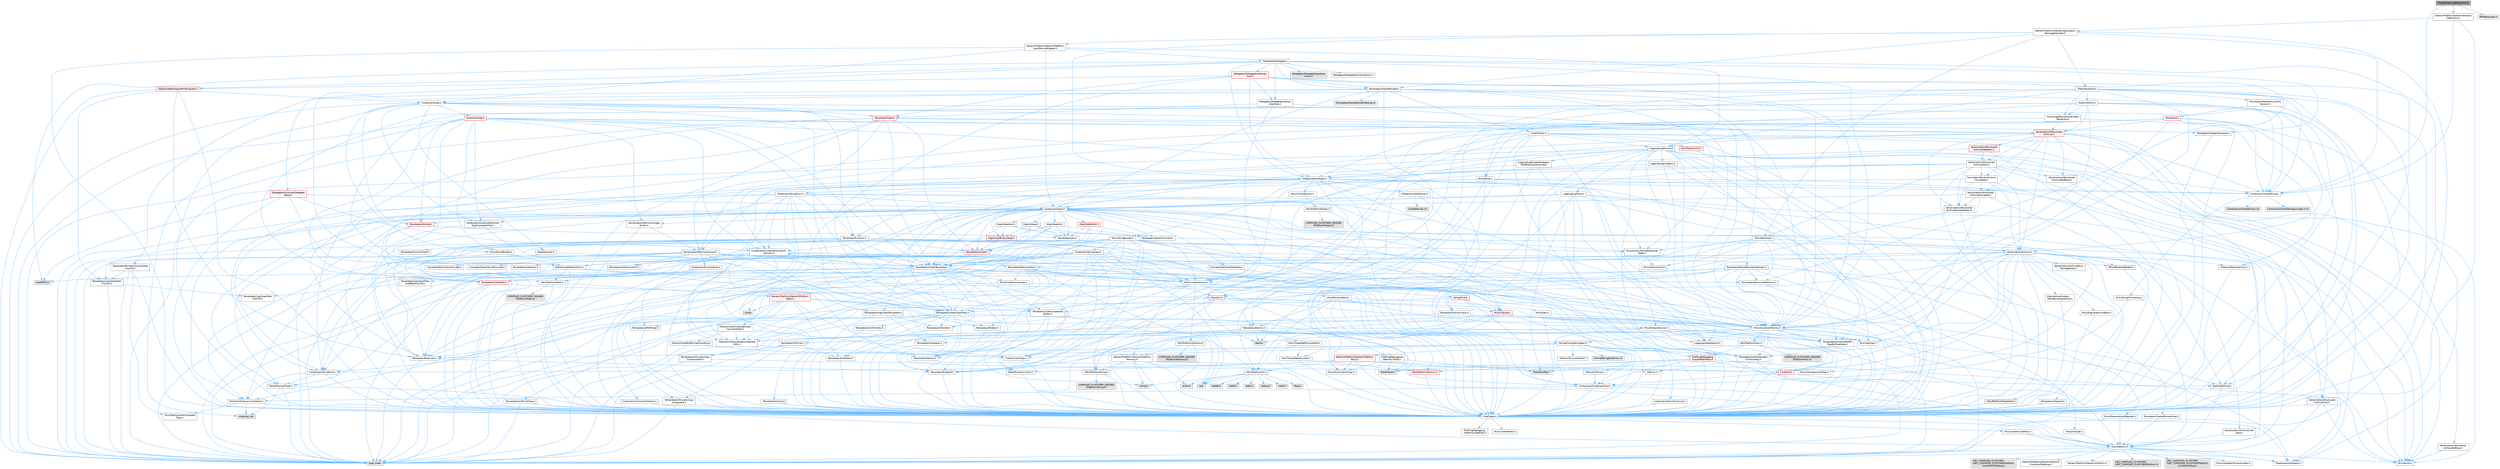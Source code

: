 digraph "PixelStreamingEditorUtils.h"
{
 // INTERACTIVE_SVG=YES
 // LATEX_PDF_SIZE
  bgcolor="transparent";
  edge [fontname=Helvetica,fontsize=10,labelfontname=Helvetica,labelfontsize=10];
  node [fontname=Helvetica,fontsize=10,shape=box,height=0.2,width=0.4];
  Node1 [id="Node000001",label="PixelStreamingEditorUtils.h",height=0.2,width=0.4,color="gray40", fillcolor="grey60", style="filled", fontcolor="black",tooltip=" "];
  Node1 -> Node2 [id="edge1_Node000001_Node000002",color="steelblue1",style="solid",tooltip=" "];
  Node2 [id="Node000002",label="Containers/UnrealString.h",height=0.2,width=0.4,color="grey40", fillcolor="white", style="filled",URL="$d5/dba/UnrealString_8h.html",tooltip=" "];
  Node2 -> Node3 [id="edge2_Node000002_Node000003",color="steelblue1",style="solid",tooltip=" "];
  Node3 [id="Node000003",label="Containers/UnrealStringIncludes.h.inl",height=0.2,width=0.4,color="grey60", fillcolor="#E0E0E0", style="filled",tooltip=" "];
  Node2 -> Node4 [id="edge3_Node000002_Node000004",color="steelblue1",style="solid",tooltip=" "];
  Node4 [id="Node000004",label="Containers/UnrealString.h.inl",height=0.2,width=0.4,color="grey60", fillcolor="#E0E0E0", style="filled",tooltip=" "];
  Node2 -> Node5 [id="edge4_Node000002_Node000005",color="steelblue1",style="solid",tooltip=" "];
  Node5 [id="Node000005",label="Misc/StringFormatArg.h",height=0.2,width=0.4,color="grey40", fillcolor="white", style="filled",URL="$d2/d16/StringFormatArg_8h.html",tooltip=" "];
  Node5 -> Node6 [id="edge5_Node000005_Node000006",color="steelblue1",style="solid",tooltip=" "];
  Node6 [id="Node000006",label="Containers/ContainersFwd.h",height=0.2,width=0.4,color="grey40", fillcolor="white", style="filled",URL="$d4/d0a/ContainersFwd_8h.html",tooltip=" "];
  Node6 -> Node7 [id="edge6_Node000006_Node000007",color="steelblue1",style="solid",tooltip=" "];
  Node7 [id="Node000007",label="HAL/Platform.h",height=0.2,width=0.4,color="grey40", fillcolor="white", style="filled",URL="$d9/dd0/Platform_8h.html",tooltip=" "];
  Node7 -> Node8 [id="edge7_Node000007_Node000008",color="steelblue1",style="solid",tooltip=" "];
  Node8 [id="Node000008",label="Misc/Build.h",height=0.2,width=0.4,color="grey40", fillcolor="white", style="filled",URL="$d3/dbb/Build_8h.html",tooltip=" "];
  Node7 -> Node9 [id="edge8_Node000007_Node000009",color="steelblue1",style="solid",tooltip=" "];
  Node9 [id="Node000009",label="Misc/LargeWorldCoordinates.h",height=0.2,width=0.4,color="grey40", fillcolor="white", style="filled",URL="$d2/dcb/LargeWorldCoordinates_8h.html",tooltip=" "];
  Node7 -> Node10 [id="edge9_Node000007_Node000010",color="steelblue1",style="solid",tooltip=" "];
  Node10 [id="Node000010",label="type_traits",height=0.2,width=0.4,color="grey60", fillcolor="#E0E0E0", style="filled",tooltip=" "];
  Node7 -> Node11 [id="edge10_Node000007_Node000011",color="steelblue1",style="solid",tooltip=" "];
  Node11 [id="Node000011",label="PreprocessorHelpers.h",height=0.2,width=0.4,color="grey40", fillcolor="white", style="filled",URL="$db/ddb/PreprocessorHelpers_8h.html",tooltip=" "];
  Node7 -> Node12 [id="edge11_Node000007_Node000012",color="steelblue1",style="solid",tooltip=" "];
  Node12 [id="Node000012",label="UBT_COMPILED_PLATFORM\l/UBT_COMPILED_PLATFORMPlatform\lCompilerPreSetup.h",height=0.2,width=0.4,color="grey60", fillcolor="#E0E0E0", style="filled",tooltip=" "];
  Node7 -> Node13 [id="edge12_Node000007_Node000013",color="steelblue1",style="solid",tooltip=" "];
  Node13 [id="Node000013",label="GenericPlatform/GenericPlatform\lCompilerPreSetup.h",height=0.2,width=0.4,color="grey40", fillcolor="white", style="filled",URL="$d9/dc8/GenericPlatformCompilerPreSetup_8h.html",tooltip=" "];
  Node7 -> Node14 [id="edge13_Node000007_Node000014",color="steelblue1",style="solid",tooltip=" "];
  Node14 [id="Node000014",label="GenericPlatform/GenericPlatform.h",height=0.2,width=0.4,color="grey40", fillcolor="white", style="filled",URL="$d6/d84/GenericPlatform_8h.html",tooltip=" "];
  Node7 -> Node15 [id="edge14_Node000007_Node000015",color="steelblue1",style="solid",tooltip=" "];
  Node15 [id="Node000015",label="UBT_COMPILED_PLATFORM\l/UBT_COMPILED_PLATFORMPlatform.h",height=0.2,width=0.4,color="grey60", fillcolor="#E0E0E0", style="filled",tooltip=" "];
  Node7 -> Node16 [id="edge15_Node000007_Node000016",color="steelblue1",style="solid",tooltip=" "];
  Node16 [id="Node000016",label="UBT_COMPILED_PLATFORM\l/UBT_COMPILED_PLATFORMPlatform\lCompilerSetup.h",height=0.2,width=0.4,color="grey60", fillcolor="#E0E0E0", style="filled",tooltip=" "];
  Node6 -> Node17 [id="edge16_Node000006_Node000017",color="steelblue1",style="solid",tooltip=" "];
  Node17 [id="Node000017",label="CoreTypes.h",height=0.2,width=0.4,color="grey40", fillcolor="white", style="filled",URL="$dc/dec/CoreTypes_8h.html",tooltip=" "];
  Node17 -> Node7 [id="edge17_Node000017_Node000007",color="steelblue1",style="solid",tooltip=" "];
  Node17 -> Node18 [id="edge18_Node000017_Node000018",color="steelblue1",style="solid",tooltip=" "];
  Node18 [id="Node000018",label="ProfilingDebugging\l/UMemoryDefines.h",height=0.2,width=0.4,color="grey40", fillcolor="white", style="filled",URL="$d2/da2/UMemoryDefines_8h.html",tooltip=" "];
  Node17 -> Node19 [id="edge19_Node000017_Node000019",color="steelblue1",style="solid",tooltip=" "];
  Node19 [id="Node000019",label="Misc/CoreMiscDefines.h",height=0.2,width=0.4,color="grey40", fillcolor="white", style="filled",URL="$da/d38/CoreMiscDefines_8h.html",tooltip=" "];
  Node19 -> Node7 [id="edge20_Node000019_Node000007",color="steelblue1",style="solid",tooltip=" "];
  Node19 -> Node11 [id="edge21_Node000019_Node000011",color="steelblue1",style="solid",tooltip=" "];
  Node17 -> Node20 [id="edge22_Node000017_Node000020",color="steelblue1",style="solid",tooltip=" "];
  Node20 [id="Node000020",label="Misc/CoreDefines.h",height=0.2,width=0.4,color="grey40", fillcolor="white", style="filled",URL="$d3/dd2/CoreDefines_8h.html",tooltip=" "];
  Node6 -> Node21 [id="edge23_Node000006_Node000021",color="steelblue1",style="solid",tooltip=" "];
  Node21 [id="Node000021",label="Traits/IsContiguousContainer.h",height=0.2,width=0.4,color="grey40", fillcolor="white", style="filled",URL="$d5/d3c/IsContiguousContainer_8h.html",tooltip=" "];
  Node21 -> Node17 [id="edge24_Node000021_Node000017",color="steelblue1",style="solid",tooltip=" "];
  Node21 -> Node22 [id="edge25_Node000021_Node000022",color="steelblue1",style="solid",tooltip=" "];
  Node22 [id="Node000022",label="Misc/StaticAssertComplete\lType.h",height=0.2,width=0.4,color="grey40", fillcolor="white", style="filled",URL="$d5/d4e/StaticAssertCompleteType_8h.html",tooltip=" "];
  Node21 -> Node23 [id="edge26_Node000021_Node000023",color="steelblue1",style="solid",tooltip=" "];
  Node23 [id="Node000023",label="initializer_list",height=0.2,width=0.4,color="grey60", fillcolor="#E0E0E0", style="filled",tooltip=" "];
  Node1 -> Node24 [id="edge27_Node000001_Node000024",color="steelblue1",style="solid",tooltip=" "];
  Node24 [id="Node000024",label="GenericPlatform/GenericWindow\lDefinition.h",height=0.2,width=0.4,color="grey40", fillcolor="white", style="filled",URL="$d6/d55/GenericWindowDefinition_8h.html",tooltip=" "];
  Node24 -> Node17 [id="edge28_Node000024_Node000017",color="steelblue1",style="solid",tooltip=" "];
  Node24 -> Node2 [id="edge29_Node000024_Node000002",color="steelblue1",style="solid",tooltip=" "];
  Node24 -> Node25 [id="edge30_Node000024_Node000025",color="steelblue1",style="solid",tooltip=" "];
  Node25 [id="Node000025",label="GenericPlatform/GenericApplication\lMessageHandler.h",height=0.2,width=0.4,color="grey40", fillcolor="white", style="filled",URL="$dd/d6b/GenericApplicationMessageHandler_8h.html",tooltip=" "];
  Node25 -> Node17 [id="edge31_Node000025_Node000017",color="steelblue1",style="solid",tooltip=" "];
  Node25 -> Node2 [id="edge32_Node000025_Node000002",color="steelblue1",style="solid",tooltip=" "];
  Node25 -> Node26 [id="edge33_Node000025_Node000026",color="steelblue1",style="solid",tooltip=" "];
  Node26 [id="Node000026",label="UObject/NameTypes.h",height=0.2,width=0.4,color="grey40", fillcolor="white", style="filled",URL="$d6/d35/NameTypes_8h.html",tooltip=" "];
  Node26 -> Node17 [id="edge34_Node000026_Node000017",color="steelblue1",style="solid",tooltip=" "];
  Node26 -> Node27 [id="edge35_Node000026_Node000027",color="steelblue1",style="solid",tooltip=" "];
  Node27 [id="Node000027",label="Misc/AssertionMacros.h",height=0.2,width=0.4,color="grey40", fillcolor="white", style="filled",URL="$d0/dfa/AssertionMacros_8h.html",tooltip=" "];
  Node27 -> Node17 [id="edge36_Node000027_Node000017",color="steelblue1",style="solid",tooltip=" "];
  Node27 -> Node7 [id="edge37_Node000027_Node000007",color="steelblue1",style="solid",tooltip=" "];
  Node27 -> Node28 [id="edge38_Node000027_Node000028",color="steelblue1",style="solid",tooltip=" "];
  Node28 [id="Node000028",label="HAL/PlatformMisc.h",height=0.2,width=0.4,color="grey40", fillcolor="white", style="filled",URL="$d0/df5/PlatformMisc_8h.html",tooltip=" "];
  Node28 -> Node17 [id="edge39_Node000028_Node000017",color="steelblue1",style="solid",tooltip=" "];
  Node28 -> Node29 [id="edge40_Node000028_Node000029",color="steelblue1",style="solid",tooltip=" "];
  Node29 [id="Node000029",label="GenericPlatform/GenericPlatform\lMisc.h",height=0.2,width=0.4,color="red", fillcolor="#FFF0F0", style="filled",URL="$db/d9a/GenericPlatformMisc_8h.html",tooltip=" "];
  Node29 -> Node30 [id="edge41_Node000029_Node000030",color="steelblue1",style="solid",tooltip=" "];
  Node30 [id="Node000030",label="Containers/StringFwd.h",height=0.2,width=0.4,color="grey40", fillcolor="white", style="filled",URL="$df/d37/StringFwd_8h.html",tooltip=" "];
  Node30 -> Node17 [id="edge42_Node000030_Node000017",color="steelblue1",style="solid",tooltip=" "];
  Node30 -> Node31 [id="edge43_Node000030_Node000031",color="steelblue1",style="solid",tooltip=" "];
  Node31 [id="Node000031",label="Traits/ElementType.h",height=0.2,width=0.4,color="grey40", fillcolor="white", style="filled",URL="$d5/d4f/ElementType_8h.html",tooltip=" "];
  Node31 -> Node7 [id="edge44_Node000031_Node000007",color="steelblue1",style="solid",tooltip=" "];
  Node31 -> Node23 [id="edge45_Node000031_Node000023",color="steelblue1",style="solid",tooltip=" "];
  Node31 -> Node10 [id="edge46_Node000031_Node000010",color="steelblue1",style="solid",tooltip=" "];
  Node30 -> Node21 [id="edge47_Node000030_Node000021",color="steelblue1",style="solid",tooltip=" "];
  Node29 -> Node32 [id="edge48_Node000029_Node000032",color="steelblue1",style="solid",tooltip=" "];
  Node32 [id="Node000032",label="CoreFwd.h",height=0.2,width=0.4,color="red", fillcolor="#FFF0F0", style="filled",URL="$d1/d1e/CoreFwd_8h.html",tooltip=" "];
  Node32 -> Node17 [id="edge49_Node000032_Node000017",color="steelblue1",style="solid",tooltip=" "];
  Node32 -> Node6 [id="edge50_Node000032_Node000006",color="steelblue1",style="solid",tooltip=" "];
  Node32 -> Node33 [id="edge51_Node000032_Node000033",color="steelblue1",style="solid",tooltip=" "];
  Node33 [id="Node000033",label="Math/MathFwd.h",height=0.2,width=0.4,color="grey40", fillcolor="white", style="filled",URL="$d2/d10/MathFwd_8h.html",tooltip=" "];
  Node33 -> Node7 [id="edge52_Node000033_Node000007",color="steelblue1",style="solid",tooltip=" "];
  Node29 -> Node17 [id="edge53_Node000029_Node000017",color="steelblue1",style="solid",tooltip=" "];
  Node29 -> Node36 [id="edge54_Node000029_Node000036",color="steelblue1",style="solid",tooltip=" "];
  Node36 [id="Node000036",label="HAL/PlatformCrt.h",height=0.2,width=0.4,color="grey40", fillcolor="white", style="filled",URL="$d8/d75/PlatformCrt_8h.html",tooltip=" "];
  Node36 -> Node37 [id="edge55_Node000036_Node000037",color="steelblue1",style="solid",tooltip=" "];
  Node37 [id="Node000037",label="new",height=0.2,width=0.4,color="grey60", fillcolor="#E0E0E0", style="filled",tooltip=" "];
  Node36 -> Node38 [id="edge56_Node000036_Node000038",color="steelblue1",style="solid",tooltip=" "];
  Node38 [id="Node000038",label="wchar.h",height=0.2,width=0.4,color="grey60", fillcolor="#E0E0E0", style="filled",tooltip=" "];
  Node36 -> Node39 [id="edge57_Node000036_Node000039",color="steelblue1",style="solid",tooltip=" "];
  Node39 [id="Node000039",label="stddef.h",height=0.2,width=0.4,color="grey60", fillcolor="#E0E0E0", style="filled",tooltip=" "];
  Node36 -> Node40 [id="edge58_Node000036_Node000040",color="steelblue1",style="solid",tooltip=" "];
  Node40 [id="Node000040",label="stdlib.h",height=0.2,width=0.4,color="grey60", fillcolor="#E0E0E0", style="filled",tooltip=" "];
  Node36 -> Node41 [id="edge59_Node000036_Node000041",color="steelblue1",style="solid",tooltip=" "];
  Node41 [id="Node000041",label="stdio.h",height=0.2,width=0.4,color="grey60", fillcolor="#E0E0E0", style="filled",tooltip=" "];
  Node36 -> Node42 [id="edge60_Node000036_Node000042",color="steelblue1",style="solid",tooltip=" "];
  Node42 [id="Node000042",label="stdarg.h",height=0.2,width=0.4,color="grey60", fillcolor="#E0E0E0", style="filled",tooltip=" "];
  Node36 -> Node43 [id="edge61_Node000036_Node000043",color="steelblue1",style="solid",tooltip=" "];
  Node43 [id="Node000043",label="math.h",height=0.2,width=0.4,color="grey60", fillcolor="#E0E0E0", style="filled",tooltip=" "];
  Node36 -> Node44 [id="edge62_Node000036_Node000044",color="steelblue1",style="solid",tooltip=" "];
  Node44 [id="Node000044",label="float.h",height=0.2,width=0.4,color="grey60", fillcolor="#E0E0E0", style="filled",tooltip=" "];
  Node36 -> Node45 [id="edge63_Node000036_Node000045",color="steelblue1",style="solid",tooltip=" "];
  Node45 [id="Node000045",label="string.h",height=0.2,width=0.4,color="grey60", fillcolor="#E0E0E0", style="filled",tooltip=" "];
  Node29 -> Node46 [id="edge64_Node000029_Node000046",color="steelblue1",style="solid",tooltip=" "];
  Node46 [id="Node000046",label="Math/NumericLimits.h",height=0.2,width=0.4,color="grey40", fillcolor="white", style="filled",URL="$df/d1b/NumericLimits_8h.html",tooltip=" "];
  Node46 -> Node17 [id="edge65_Node000046_Node000017",color="steelblue1",style="solid",tooltip=" "];
  Node29 -> Node47 [id="edge66_Node000029_Node000047",color="steelblue1",style="solid",tooltip=" "];
  Node47 [id="Node000047",label="Misc/CompressionFlags.h",height=0.2,width=0.4,color="grey40", fillcolor="white", style="filled",URL="$d9/d76/CompressionFlags_8h.html",tooltip=" "];
  Node29 -> Node48 [id="edge67_Node000029_Node000048",color="steelblue1",style="solid",tooltip=" "];
  Node48 [id="Node000048",label="Misc/EnumClassFlags.h",height=0.2,width=0.4,color="grey40", fillcolor="white", style="filled",URL="$d8/de7/EnumClassFlags_8h.html",tooltip=" "];
  Node28 -> Node51 [id="edge68_Node000028_Node000051",color="steelblue1",style="solid",tooltip=" "];
  Node51 [id="Node000051",label="COMPILED_PLATFORM_HEADER\l(PlatformMisc.h)",height=0.2,width=0.4,color="grey60", fillcolor="#E0E0E0", style="filled",tooltip=" "];
  Node28 -> Node52 [id="edge69_Node000028_Node000052",color="steelblue1",style="solid",tooltip=" "];
  Node52 [id="Node000052",label="ProfilingDebugging\l/CpuProfilerTrace.h",height=0.2,width=0.4,color="red", fillcolor="#FFF0F0", style="filled",URL="$da/dcb/CpuProfilerTrace_8h.html",tooltip=" "];
  Node52 -> Node17 [id="edge70_Node000052_Node000017",color="steelblue1",style="solid",tooltip=" "];
  Node52 -> Node6 [id="edge71_Node000052_Node000006",color="steelblue1",style="solid",tooltip=" "];
  Node52 -> Node53 [id="edge72_Node000052_Node000053",color="steelblue1",style="solid",tooltip=" "];
  Node53 [id="Node000053",label="HAL/PlatformAtomics.h",height=0.2,width=0.4,color="red", fillcolor="#FFF0F0", style="filled",URL="$d3/d36/PlatformAtomics_8h.html",tooltip=" "];
  Node53 -> Node17 [id="edge73_Node000053_Node000017",color="steelblue1",style="solid",tooltip=" "];
  Node52 -> Node11 [id="edge74_Node000052_Node000011",color="steelblue1",style="solid",tooltip=" "];
  Node52 -> Node8 [id="edge75_Node000052_Node000008",color="steelblue1",style="solid",tooltip=" "];
  Node52 -> Node56 [id="edge76_Node000052_Node000056",color="steelblue1",style="solid",tooltip=" "];
  Node56 [id="Node000056",label="Trace/Config.h",height=0.2,width=0.4,color="grey60", fillcolor="#E0E0E0", style="filled",tooltip=" "];
  Node52 -> Node59 [id="edge77_Node000052_Node000059",color="steelblue1",style="solid",tooltip=" "];
  Node59 [id="Node000059",label="Trace/Trace.h",height=0.2,width=0.4,color="grey60", fillcolor="#E0E0E0", style="filled",tooltip=" "];
  Node27 -> Node11 [id="edge78_Node000027_Node000011",color="steelblue1",style="solid",tooltip=" "];
  Node27 -> Node60 [id="edge79_Node000027_Node000060",color="steelblue1",style="solid",tooltip=" "];
  Node60 [id="Node000060",label="Templates/EnableIf.h",height=0.2,width=0.4,color="grey40", fillcolor="white", style="filled",URL="$d7/d60/EnableIf_8h.html",tooltip=" "];
  Node60 -> Node17 [id="edge80_Node000060_Node000017",color="steelblue1",style="solid",tooltip=" "];
  Node27 -> Node61 [id="edge81_Node000027_Node000061",color="steelblue1",style="solid",tooltip=" "];
  Node61 [id="Node000061",label="Templates/IsArrayOrRefOf\lTypeByPredicate.h",height=0.2,width=0.4,color="grey40", fillcolor="white", style="filled",URL="$d6/da1/IsArrayOrRefOfTypeByPredicate_8h.html",tooltip=" "];
  Node61 -> Node17 [id="edge82_Node000061_Node000017",color="steelblue1",style="solid",tooltip=" "];
  Node27 -> Node62 [id="edge83_Node000027_Node000062",color="steelblue1",style="solid",tooltip=" "];
  Node62 [id="Node000062",label="Templates/IsValidVariadic\lFunctionArg.h",height=0.2,width=0.4,color="grey40", fillcolor="white", style="filled",URL="$d0/dc8/IsValidVariadicFunctionArg_8h.html",tooltip=" "];
  Node62 -> Node17 [id="edge84_Node000062_Node000017",color="steelblue1",style="solid",tooltip=" "];
  Node62 -> Node63 [id="edge85_Node000062_Node000063",color="steelblue1",style="solid",tooltip=" "];
  Node63 [id="Node000063",label="IsEnum.h",height=0.2,width=0.4,color="grey40", fillcolor="white", style="filled",URL="$d4/de5/IsEnum_8h.html",tooltip=" "];
  Node62 -> Node10 [id="edge86_Node000062_Node000010",color="steelblue1",style="solid",tooltip=" "];
  Node27 -> Node64 [id="edge87_Node000027_Node000064",color="steelblue1",style="solid",tooltip=" "];
  Node64 [id="Node000064",label="Traits/IsCharEncodingCompatible\lWith.h",height=0.2,width=0.4,color="grey40", fillcolor="white", style="filled",URL="$df/dd1/IsCharEncodingCompatibleWith_8h.html",tooltip=" "];
  Node64 -> Node10 [id="edge88_Node000064_Node000010",color="steelblue1",style="solid",tooltip=" "];
  Node64 -> Node65 [id="edge89_Node000064_Node000065",color="steelblue1",style="solid",tooltip=" "];
  Node65 [id="Node000065",label="Traits/IsCharType.h",height=0.2,width=0.4,color="grey40", fillcolor="white", style="filled",URL="$db/d51/IsCharType_8h.html",tooltip=" "];
  Node65 -> Node17 [id="edge90_Node000065_Node000017",color="steelblue1",style="solid",tooltip=" "];
  Node27 -> Node66 [id="edge91_Node000027_Node000066",color="steelblue1",style="solid",tooltip=" "];
  Node66 [id="Node000066",label="Misc/VarArgs.h",height=0.2,width=0.4,color="grey40", fillcolor="white", style="filled",URL="$d5/d6f/VarArgs_8h.html",tooltip=" "];
  Node66 -> Node17 [id="edge92_Node000066_Node000017",color="steelblue1",style="solid",tooltip=" "];
  Node27 -> Node67 [id="edge93_Node000027_Node000067",color="steelblue1",style="solid",tooltip=" "];
  Node67 [id="Node000067",label="String/FormatStringSan.h",height=0.2,width=0.4,color="grey40", fillcolor="white", style="filled",URL="$d3/d8b/FormatStringSan_8h.html",tooltip=" "];
  Node67 -> Node10 [id="edge94_Node000067_Node000010",color="steelblue1",style="solid",tooltip=" "];
  Node67 -> Node17 [id="edge95_Node000067_Node000017",color="steelblue1",style="solid",tooltip=" "];
  Node67 -> Node68 [id="edge96_Node000067_Node000068",color="steelblue1",style="solid",tooltip=" "];
  Node68 [id="Node000068",label="Templates/Requires.h",height=0.2,width=0.4,color="grey40", fillcolor="white", style="filled",URL="$dc/d96/Requires_8h.html",tooltip=" "];
  Node68 -> Node60 [id="edge97_Node000068_Node000060",color="steelblue1",style="solid",tooltip=" "];
  Node68 -> Node10 [id="edge98_Node000068_Node000010",color="steelblue1",style="solid",tooltip=" "];
  Node67 -> Node69 [id="edge99_Node000067_Node000069",color="steelblue1",style="solid",tooltip=" "];
  Node69 [id="Node000069",label="Templates/Identity.h",height=0.2,width=0.4,color="grey40", fillcolor="white", style="filled",URL="$d0/dd5/Identity_8h.html",tooltip=" "];
  Node67 -> Node62 [id="edge100_Node000067_Node000062",color="steelblue1",style="solid",tooltip=" "];
  Node67 -> Node65 [id="edge101_Node000067_Node000065",color="steelblue1",style="solid",tooltip=" "];
  Node67 -> Node70 [id="edge102_Node000067_Node000070",color="steelblue1",style="solid",tooltip=" "];
  Node70 [id="Node000070",label="Traits/IsTEnumAsByte.h",height=0.2,width=0.4,color="grey40", fillcolor="white", style="filled",URL="$d1/de6/IsTEnumAsByte_8h.html",tooltip=" "];
  Node67 -> Node71 [id="edge103_Node000067_Node000071",color="steelblue1",style="solid",tooltip=" "];
  Node71 [id="Node000071",label="Traits/IsTString.h",height=0.2,width=0.4,color="grey40", fillcolor="white", style="filled",URL="$d0/df8/IsTString_8h.html",tooltip=" "];
  Node71 -> Node6 [id="edge104_Node000071_Node000006",color="steelblue1",style="solid",tooltip=" "];
  Node67 -> Node6 [id="edge105_Node000067_Node000006",color="steelblue1",style="solid",tooltip=" "];
  Node67 -> Node72 [id="edge106_Node000067_Node000072",color="steelblue1",style="solid",tooltip=" "];
  Node72 [id="Node000072",label="FormatStringSanErrors.inl",height=0.2,width=0.4,color="grey60", fillcolor="#E0E0E0", style="filled",tooltip=" "];
  Node27 -> Node73 [id="edge107_Node000027_Node000073",color="steelblue1",style="solid",tooltip=" "];
  Node73 [id="Node000073",label="atomic",height=0.2,width=0.4,color="grey60", fillcolor="#E0E0E0", style="filled",tooltip=" "];
  Node26 -> Node74 [id="edge108_Node000026_Node000074",color="steelblue1",style="solid",tooltip=" "];
  Node74 [id="Node000074",label="HAL/UnrealMemory.h",height=0.2,width=0.4,color="grey40", fillcolor="white", style="filled",URL="$d9/d96/UnrealMemory_8h.html",tooltip=" "];
  Node74 -> Node17 [id="edge109_Node000074_Node000017",color="steelblue1",style="solid",tooltip=" "];
  Node74 -> Node75 [id="edge110_Node000074_Node000075",color="steelblue1",style="solid",tooltip=" "];
  Node75 [id="Node000075",label="GenericPlatform/GenericPlatform\lMemory.h",height=0.2,width=0.4,color="grey40", fillcolor="white", style="filled",URL="$dd/d22/GenericPlatformMemory_8h.html",tooltip=" "];
  Node75 -> Node32 [id="edge111_Node000075_Node000032",color="steelblue1",style="solid",tooltip=" "];
  Node75 -> Node17 [id="edge112_Node000075_Node000017",color="steelblue1",style="solid",tooltip=" "];
  Node75 -> Node76 [id="edge113_Node000075_Node000076",color="steelblue1",style="solid",tooltip=" "];
  Node76 [id="Node000076",label="HAL/PlatformString.h",height=0.2,width=0.4,color="grey40", fillcolor="white", style="filled",URL="$db/db5/PlatformString_8h.html",tooltip=" "];
  Node76 -> Node17 [id="edge114_Node000076_Node000017",color="steelblue1",style="solid",tooltip=" "];
  Node76 -> Node77 [id="edge115_Node000076_Node000077",color="steelblue1",style="solid",tooltip=" "];
  Node77 [id="Node000077",label="COMPILED_PLATFORM_HEADER\l(PlatformString.h)",height=0.2,width=0.4,color="grey60", fillcolor="#E0E0E0", style="filled",tooltip=" "];
  Node75 -> Node45 [id="edge116_Node000075_Node000045",color="steelblue1",style="solid",tooltip=" "];
  Node75 -> Node38 [id="edge117_Node000075_Node000038",color="steelblue1",style="solid",tooltip=" "];
  Node74 -> Node78 [id="edge118_Node000074_Node000078",color="steelblue1",style="solid",tooltip=" "];
  Node78 [id="Node000078",label="HAL/MemoryBase.h",height=0.2,width=0.4,color="grey40", fillcolor="white", style="filled",URL="$d6/d9f/MemoryBase_8h.html",tooltip=" "];
  Node78 -> Node17 [id="edge119_Node000078_Node000017",color="steelblue1",style="solid",tooltip=" "];
  Node78 -> Node53 [id="edge120_Node000078_Node000053",color="steelblue1",style="solid",tooltip=" "];
  Node78 -> Node36 [id="edge121_Node000078_Node000036",color="steelblue1",style="solid",tooltip=" "];
  Node78 -> Node79 [id="edge122_Node000078_Node000079",color="steelblue1",style="solid",tooltip=" "];
  Node79 [id="Node000079",label="Misc/Exec.h",height=0.2,width=0.4,color="grey40", fillcolor="white", style="filled",URL="$de/ddb/Exec_8h.html",tooltip=" "];
  Node79 -> Node17 [id="edge123_Node000079_Node000017",color="steelblue1",style="solid",tooltip=" "];
  Node79 -> Node27 [id="edge124_Node000079_Node000027",color="steelblue1",style="solid",tooltip=" "];
  Node78 -> Node80 [id="edge125_Node000078_Node000080",color="steelblue1",style="solid",tooltip=" "];
  Node80 [id="Node000080",label="Misc/OutputDevice.h",height=0.2,width=0.4,color="grey40", fillcolor="white", style="filled",URL="$d7/d32/OutputDevice_8h.html",tooltip=" "];
  Node80 -> Node32 [id="edge126_Node000080_Node000032",color="steelblue1",style="solid",tooltip=" "];
  Node80 -> Node17 [id="edge127_Node000080_Node000017",color="steelblue1",style="solid",tooltip=" "];
  Node80 -> Node81 [id="edge128_Node000080_Node000081",color="steelblue1",style="solid",tooltip=" "];
  Node81 [id="Node000081",label="Logging/LogVerbosity.h",height=0.2,width=0.4,color="grey40", fillcolor="white", style="filled",URL="$d2/d8f/LogVerbosity_8h.html",tooltip=" "];
  Node81 -> Node17 [id="edge129_Node000081_Node000017",color="steelblue1",style="solid",tooltip=" "];
  Node80 -> Node66 [id="edge130_Node000080_Node000066",color="steelblue1",style="solid",tooltip=" "];
  Node80 -> Node61 [id="edge131_Node000080_Node000061",color="steelblue1",style="solid",tooltip=" "];
  Node80 -> Node62 [id="edge132_Node000080_Node000062",color="steelblue1",style="solid",tooltip=" "];
  Node80 -> Node64 [id="edge133_Node000080_Node000064",color="steelblue1",style="solid",tooltip=" "];
  Node78 -> Node82 [id="edge134_Node000078_Node000082",color="steelblue1",style="solid",tooltip=" "];
  Node82 [id="Node000082",label="Templates/Atomic.h",height=0.2,width=0.4,color="grey40", fillcolor="white", style="filled",URL="$d3/d91/Atomic_8h.html",tooltip=" "];
  Node82 -> Node83 [id="edge135_Node000082_Node000083",color="steelblue1",style="solid",tooltip=" "];
  Node83 [id="Node000083",label="HAL/ThreadSafeCounter.h",height=0.2,width=0.4,color="grey40", fillcolor="white", style="filled",URL="$dc/dc9/ThreadSafeCounter_8h.html",tooltip=" "];
  Node83 -> Node17 [id="edge136_Node000083_Node000017",color="steelblue1",style="solid",tooltip=" "];
  Node83 -> Node53 [id="edge137_Node000083_Node000053",color="steelblue1",style="solid",tooltip=" "];
  Node82 -> Node84 [id="edge138_Node000082_Node000084",color="steelblue1",style="solid",tooltip=" "];
  Node84 [id="Node000084",label="HAL/ThreadSafeCounter64.h",height=0.2,width=0.4,color="grey40", fillcolor="white", style="filled",URL="$d0/d12/ThreadSafeCounter64_8h.html",tooltip=" "];
  Node84 -> Node17 [id="edge139_Node000084_Node000017",color="steelblue1",style="solid",tooltip=" "];
  Node84 -> Node83 [id="edge140_Node000084_Node000083",color="steelblue1",style="solid",tooltip=" "];
  Node82 -> Node85 [id="edge141_Node000082_Node000085",color="steelblue1",style="solid",tooltip=" "];
  Node85 [id="Node000085",label="Templates/IsIntegral.h",height=0.2,width=0.4,color="grey40", fillcolor="white", style="filled",URL="$da/d64/IsIntegral_8h.html",tooltip=" "];
  Node85 -> Node17 [id="edge142_Node000085_Node000017",color="steelblue1",style="solid",tooltip=" "];
  Node82 -> Node86 [id="edge143_Node000082_Node000086",color="steelblue1",style="solid",tooltip=" "];
  Node86 [id="Node000086",label="Templates/IsTrivial.h",height=0.2,width=0.4,color="grey40", fillcolor="white", style="filled",URL="$da/d4c/IsTrivial_8h.html",tooltip=" "];
  Node86 -> Node87 [id="edge144_Node000086_Node000087",color="steelblue1",style="solid",tooltip=" "];
  Node87 [id="Node000087",label="Templates/AndOrNot.h",height=0.2,width=0.4,color="grey40", fillcolor="white", style="filled",URL="$db/d0a/AndOrNot_8h.html",tooltip=" "];
  Node87 -> Node17 [id="edge145_Node000087_Node000017",color="steelblue1",style="solid",tooltip=" "];
  Node86 -> Node88 [id="edge146_Node000086_Node000088",color="steelblue1",style="solid",tooltip=" "];
  Node88 [id="Node000088",label="Templates/IsTriviallyCopy\lConstructible.h",height=0.2,width=0.4,color="grey40", fillcolor="white", style="filled",URL="$d3/d78/IsTriviallyCopyConstructible_8h.html",tooltip=" "];
  Node88 -> Node17 [id="edge147_Node000088_Node000017",color="steelblue1",style="solid",tooltip=" "];
  Node88 -> Node10 [id="edge148_Node000088_Node000010",color="steelblue1",style="solid",tooltip=" "];
  Node86 -> Node89 [id="edge149_Node000086_Node000089",color="steelblue1",style="solid",tooltip=" "];
  Node89 [id="Node000089",label="Templates/IsTriviallyCopy\lAssignable.h",height=0.2,width=0.4,color="grey40", fillcolor="white", style="filled",URL="$d2/df2/IsTriviallyCopyAssignable_8h.html",tooltip=" "];
  Node89 -> Node17 [id="edge150_Node000089_Node000017",color="steelblue1",style="solid",tooltip=" "];
  Node89 -> Node10 [id="edge151_Node000089_Node000010",color="steelblue1",style="solid",tooltip=" "];
  Node86 -> Node10 [id="edge152_Node000086_Node000010",color="steelblue1",style="solid",tooltip=" "];
  Node82 -> Node90 [id="edge153_Node000082_Node000090",color="steelblue1",style="solid",tooltip=" "];
  Node90 [id="Node000090",label="Traits/IntType.h",height=0.2,width=0.4,color="grey40", fillcolor="white", style="filled",URL="$d7/deb/IntType_8h.html",tooltip=" "];
  Node90 -> Node7 [id="edge154_Node000090_Node000007",color="steelblue1",style="solid",tooltip=" "];
  Node82 -> Node73 [id="edge155_Node000082_Node000073",color="steelblue1",style="solid",tooltip=" "];
  Node74 -> Node91 [id="edge156_Node000074_Node000091",color="steelblue1",style="solid",tooltip=" "];
  Node91 [id="Node000091",label="HAL/PlatformMemory.h",height=0.2,width=0.4,color="grey40", fillcolor="white", style="filled",URL="$de/d68/PlatformMemory_8h.html",tooltip=" "];
  Node91 -> Node17 [id="edge157_Node000091_Node000017",color="steelblue1",style="solid",tooltip=" "];
  Node91 -> Node75 [id="edge158_Node000091_Node000075",color="steelblue1",style="solid",tooltip=" "];
  Node91 -> Node92 [id="edge159_Node000091_Node000092",color="steelblue1",style="solid",tooltip=" "];
  Node92 [id="Node000092",label="COMPILED_PLATFORM_HEADER\l(PlatformMemory.h)",height=0.2,width=0.4,color="grey60", fillcolor="#E0E0E0", style="filled",tooltip=" "];
  Node74 -> Node93 [id="edge160_Node000074_Node000093",color="steelblue1",style="solid",tooltip=" "];
  Node93 [id="Node000093",label="ProfilingDebugging\l/MemoryTrace.h",height=0.2,width=0.4,color="grey40", fillcolor="white", style="filled",URL="$da/dd7/MemoryTrace_8h.html",tooltip=" "];
  Node93 -> Node7 [id="edge161_Node000093_Node000007",color="steelblue1",style="solid",tooltip=" "];
  Node93 -> Node48 [id="edge162_Node000093_Node000048",color="steelblue1",style="solid",tooltip=" "];
  Node93 -> Node56 [id="edge163_Node000093_Node000056",color="steelblue1",style="solid",tooltip=" "];
  Node93 -> Node59 [id="edge164_Node000093_Node000059",color="steelblue1",style="solid",tooltip=" "];
  Node74 -> Node94 [id="edge165_Node000074_Node000094",color="steelblue1",style="solid",tooltip=" "];
  Node94 [id="Node000094",label="Templates/IsPointer.h",height=0.2,width=0.4,color="grey40", fillcolor="white", style="filled",URL="$d7/d05/IsPointer_8h.html",tooltip=" "];
  Node94 -> Node17 [id="edge166_Node000094_Node000017",color="steelblue1",style="solid",tooltip=" "];
  Node26 -> Node95 [id="edge167_Node000026_Node000095",color="steelblue1",style="solid",tooltip=" "];
  Node95 [id="Node000095",label="Templates/UnrealTypeTraits.h",height=0.2,width=0.4,color="grey40", fillcolor="white", style="filled",URL="$d2/d2d/UnrealTypeTraits_8h.html",tooltip=" "];
  Node95 -> Node17 [id="edge168_Node000095_Node000017",color="steelblue1",style="solid",tooltip=" "];
  Node95 -> Node94 [id="edge169_Node000095_Node000094",color="steelblue1",style="solid",tooltip=" "];
  Node95 -> Node27 [id="edge170_Node000095_Node000027",color="steelblue1",style="solid",tooltip=" "];
  Node95 -> Node87 [id="edge171_Node000095_Node000087",color="steelblue1",style="solid",tooltip=" "];
  Node95 -> Node60 [id="edge172_Node000095_Node000060",color="steelblue1",style="solid",tooltip=" "];
  Node95 -> Node96 [id="edge173_Node000095_Node000096",color="steelblue1",style="solid",tooltip=" "];
  Node96 [id="Node000096",label="Templates/IsArithmetic.h",height=0.2,width=0.4,color="grey40", fillcolor="white", style="filled",URL="$d2/d5d/IsArithmetic_8h.html",tooltip=" "];
  Node96 -> Node17 [id="edge174_Node000096_Node000017",color="steelblue1",style="solid",tooltip=" "];
  Node95 -> Node63 [id="edge175_Node000095_Node000063",color="steelblue1",style="solid",tooltip=" "];
  Node95 -> Node97 [id="edge176_Node000095_Node000097",color="steelblue1",style="solid",tooltip=" "];
  Node97 [id="Node000097",label="Templates/Models.h",height=0.2,width=0.4,color="grey40", fillcolor="white", style="filled",URL="$d3/d0c/Models_8h.html",tooltip=" "];
  Node97 -> Node69 [id="edge177_Node000097_Node000069",color="steelblue1",style="solid",tooltip=" "];
  Node95 -> Node98 [id="edge178_Node000095_Node000098",color="steelblue1",style="solid",tooltip=" "];
  Node98 [id="Node000098",label="Templates/IsPODType.h",height=0.2,width=0.4,color="grey40", fillcolor="white", style="filled",URL="$d7/db1/IsPODType_8h.html",tooltip=" "];
  Node98 -> Node17 [id="edge179_Node000098_Node000017",color="steelblue1",style="solid",tooltip=" "];
  Node95 -> Node99 [id="edge180_Node000095_Node000099",color="steelblue1",style="solid",tooltip=" "];
  Node99 [id="Node000099",label="Templates/IsUECoreType.h",height=0.2,width=0.4,color="grey40", fillcolor="white", style="filled",URL="$d1/db8/IsUECoreType_8h.html",tooltip=" "];
  Node99 -> Node17 [id="edge181_Node000099_Node000017",color="steelblue1",style="solid",tooltip=" "];
  Node99 -> Node10 [id="edge182_Node000099_Node000010",color="steelblue1",style="solid",tooltip=" "];
  Node95 -> Node88 [id="edge183_Node000095_Node000088",color="steelblue1",style="solid",tooltip=" "];
  Node26 -> Node100 [id="edge184_Node000026_Node000100",color="steelblue1",style="solid",tooltip=" "];
  Node100 [id="Node000100",label="Templates/UnrealTemplate.h",height=0.2,width=0.4,color="grey40", fillcolor="white", style="filled",URL="$d4/d24/UnrealTemplate_8h.html",tooltip=" "];
  Node100 -> Node17 [id="edge185_Node000100_Node000017",color="steelblue1",style="solid",tooltip=" "];
  Node100 -> Node94 [id="edge186_Node000100_Node000094",color="steelblue1",style="solid",tooltip=" "];
  Node100 -> Node74 [id="edge187_Node000100_Node000074",color="steelblue1",style="solid",tooltip=" "];
  Node100 -> Node101 [id="edge188_Node000100_Node000101",color="steelblue1",style="solid",tooltip=" "];
  Node101 [id="Node000101",label="Templates/CopyQualifiers\lAndRefsFromTo.h",height=0.2,width=0.4,color="grey40", fillcolor="white", style="filled",URL="$d3/db3/CopyQualifiersAndRefsFromTo_8h.html",tooltip=" "];
  Node101 -> Node102 [id="edge189_Node000101_Node000102",color="steelblue1",style="solid",tooltip=" "];
  Node102 [id="Node000102",label="Templates/CopyQualifiers\lFromTo.h",height=0.2,width=0.4,color="grey40", fillcolor="white", style="filled",URL="$d5/db4/CopyQualifiersFromTo_8h.html",tooltip=" "];
  Node100 -> Node95 [id="edge190_Node000100_Node000095",color="steelblue1",style="solid",tooltip=" "];
  Node100 -> Node103 [id="edge191_Node000100_Node000103",color="steelblue1",style="solid",tooltip=" "];
  Node103 [id="Node000103",label="Templates/RemoveReference.h",height=0.2,width=0.4,color="grey40", fillcolor="white", style="filled",URL="$da/dbe/RemoveReference_8h.html",tooltip=" "];
  Node103 -> Node17 [id="edge192_Node000103_Node000017",color="steelblue1",style="solid",tooltip=" "];
  Node100 -> Node68 [id="edge193_Node000100_Node000068",color="steelblue1",style="solid",tooltip=" "];
  Node100 -> Node104 [id="edge194_Node000100_Node000104",color="steelblue1",style="solid",tooltip=" "];
  Node104 [id="Node000104",label="Templates/TypeCompatible\lBytes.h",height=0.2,width=0.4,color="grey40", fillcolor="white", style="filled",URL="$df/d0a/TypeCompatibleBytes_8h.html",tooltip=" "];
  Node104 -> Node17 [id="edge195_Node000104_Node000017",color="steelblue1",style="solid",tooltip=" "];
  Node104 -> Node45 [id="edge196_Node000104_Node000045",color="steelblue1",style="solid",tooltip=" "];
  Node104 -> Node37 [id="edge197_Node000104_Node000037",color="steelblue1",style="solid",tooltip=" "];
  Node104 -> Node10 [id="edge198_Node000104_Node000010",color="steelblue1",style="solid",tooltip=" "];
  Node100 -> Node69 [id="edge199_Node000100_Node000069",color="steelblue1",style="solid",tooltip=" "];
  Node100 -> Node21 [id="edge200_Node000100_Node000021",color="steelblue1",style="solid",tooltip=" "];
  Node100 -> Node105 [id="edge201_Node000100_Node000105",color="steelblue1",style="solid",tooltip=" "];
  Node105 [id="Node000105",label="Traits/UseBitwiseSwap.h",height=0.2,width=0.4,color="grey40", fillcolor="white", style="filled",URL="$db/df3/UseBitwiseSwap_8h.html",tooltip=" "];
  Node105 -> Node17 [id="edge202_Node000105_Node000017",color="steelblue1",style="solid",tooltip=" "];
  Node105 -> Node10 [id="edge203_Node000105_Node000010",color="steelblue1",style="solid",tooltip=" "];
  Node100 -> Node10 [id="edge204_Node000100_Node000010",color="steelblue1",style="solid",tooltip=" "];
  Node26 -> Node2 [id="edge205_Node000026_Node000002",color="steelblue1",style="solid",tooltip=" "];
  Node26 -> Node106 [id="edge206_Node000026_Node000106",color="steelblue1",style="solid",tooltip=" "];
  Node106 [id="Node000106",label="HAL/CriticalSection.h",height=0.2,width=0.4,color="grey40", fillcolor="white", style="filled",URL="$d6/d90/CriticalSection_8h.html",tooltip=" "];
  Node106 -> Node107 [id="edge207_Node000106_Node000107",color="steelblue1",style="solid",tooltip=" "];
  Node107 [id="Node000107",label="HAL/PlatformMutex.h",height=0.2,width=0.4,color="grey40", fillcolor="white", style="filled",URL="$d9/d0b/PlatformMutex_8h.html",tooltip=" "];
  Node107 -> Node17 [id="edge208_Node000107_Node000017",color="steelblue1",style="solid",tooltip=" "];
  Node107 -> Node108 [id="edge209_Node000107_Node000108",color="steelblue1",style="solid",tooltip=" "];
  Node108 [id="Node000108",label="COMPILED_PLATFORM_HEADER\l(PlatformMutex.h)",height=0.2,width=0.4,color="grey60", fillcolor="#E0E0E0", style="filled",tooltip=" "];
  Node26 -> Node109 [id="edge210_Node000026_Node000109",color="steelblue1",style="solid",tooltip=" "];
  Node109 [id="Node000109",label="Containers/StringConv.h",height=0.2,width=0.4,color="grey40", fillcolor="white", style="filled",URL="$d3/ddf/StringConv_8h.html",tooltip=" "];
  Node109 -> Node17 [id="edge211_Node000109_Node000017",color="steelblue1",style="solid",tooltip=" "];
  Node109 -> Node27 [id="edge212_Node000109_Node000027",color="steelblue1",style="solid",tooltip=" "];
  Node109 -> Node110 [id="edge213_Node000109_Node000110",color="steelblue1",style="solid",tooltip=" "];
  Node110 [id="Node000110",label="Containers/ContainerAllocation\lPolicies.h",height=0.2,width=0.4,color="grey40", fillcolor="white", style="filled",URL="$d7/dff/ContainerAllocationPolicies_8h.html",tooltip=" "];
  Node110 -> Node17 [id="edge214_Node000110_Node000017",color="steelblue1",style="solid",tooltip=" "];
  Node110 -> Node111 [id="edge215_Node000110_Node000111",color="steelblue1",style="solid",tooltip=" "];
  Node111 [id="Node000111",label="Containers/ContainerHelpers.h",height=0.2,width=0.4,color="grey40", fillcolor="white", style="filled",URL="$d7/d33/ContainerHelpers_8h.html",tooltip=" "];
  Node111 -> Node17 [id="edge216_Node000111_Node000017",color="steelblue1",style="solid",tooltip=" "];
  Node110 -> Node110 [id="edge217_Node000110_Node000110",color="steelblue1",style="solid",tooltip=" "];
  Node110 -> Node112 [id="edge218_Node000110_Node000112",color="steelblue1",style="solid",tooltip=" "];
  Node112 [id="Node000112",label="HAL/PlatformMath.h",height=0.2,width=0.4,color="grey40", fillcolor="white", style="filled",URL="$dc/d53/PlatformMath_8h.html",tooltip=" "];
  Node112 -> Node17 [id="edge219_Node000112_Node000017",color="steelblue1",style="solid",tooltip=" "];
  Node112 -> Node113 [id="edge220_Node000112_Node000113",color="steelblue1",style="solid",tooltip=" "];
  Node113 [id="Node000113",label="GenericPlatform/GenericPlatform\lMath.h",height=0.2,width=0.4,color="red", fillcolor="#FFF0F0", style="filled",URL="$d5/d79/GenericPlatformMath_8h.html",tooltip=" "];
  Node113 -> Node17 [id="edge221_Node000113_Node000017",color="steelblue1",style="solid",tooltip=" "];
  Node113 -> Node6 [id="edge222_Node000113_Node000006",color="steelblue1",style="solid",tooltip=" "];
  Node113 -> Node36 [id="edge223_Node000113_Node000036",color="steelblue1",style="solid",tooltip=" "];
  Node113 -> Node87 [id="edge224_Node000113_Node000087",color="steelblue1",style="solid",tooltip=" "];
  Node113 -> Node95 [id="edge225_Node000113_Node000095",color="steelblue1",style="solid",tooltip=" "];
  Node113 -> Node68 [id="edge226_Node000113_Node000068",color="steelblue1",style="solid",tooltip=" "];
  Node113 -> Node104 [id="edge227_Node000113_Node000104",color="steelblue1",style="solid",tooltip=" "];
  Node113 -> Node118 [id="edge228_Node000113_Node000118",color="steelblue1",style="solid",tooltip=" "];
  Node118 [id="Node000118",label="limits",height=0.2,width=0.4,color="grey60", fillcolor="#E0E0E0", style="filled",tooltip=" "];
  Node113 -> Node10 [id="edge229_Node000113_Node000010",color="steelblue1",style="solid",tooltip=" "];
  Node112 -> Node119 [id="edge230_Node000112_Node000119",color="steelblue1",style="solid",tooltip=" "];
  Node119 [id="Node000119",label="COMPILED_PLATFORM_HEADER\l(PlatformMath.h)",height=0.2,width=0.4,color="grey60", fillcolor="#E0E0E0", style="filled",tooltip=" "];
  Node110 -> Node74 [id="edge231_Node000110_Node000074",color="steelblue1",style="solid",tooltip=" "];
  Node110 -> Node46 [id="edge232_Node000110_Node000046",color="steelblue1",style="solid",tooltip=" "];
  Node110 -> Node27 [id="edge233_Node000110_Node000027",color="steelblue1",style="solid",tooltip=" "];
  Node110 -> Node120 [id="edge234_Node000110_Node000120",color="steelblue1",style="solid",tooltip=" "];
  Node120 [id="Node000120",label="Templates/IsPolymorphic.h",height=0.2,width=0.4,color="grey40", fillcolor="white", style="filled",URL="$dc/d20/IsPolymorphic_8h.html",tooltip=" "];
  Node110 -> Node121 [id="edge235_Node000110_Node000121",color="steelblue1",style="solid",tooltip=" "];
  Node121 [id="Node000121",label="Templates/MemoryOps.h",height=0.2,width=0.4,color="grey40", fillcolor="white", style="filled",URL="$db/dea/MemoryOps_8h.html",tooltip=" "];
  Node121 -> Node17 [id="edge236_Node000121_Node000017",color="steelblue1",style="solid",tooltip=" "];
  Node121 -> Node74 [id="edge237_Node000121_Node000074",color="steelblue1",style="solid",tooltip=" "];
  Node121 -> Node89 [id="edge238_Node000121_Node000089",color="steelblue1",style="solid",tooltip=" "];
  Node121 -> Node88 [id="edge239_Node000121_Node000088",color="steelblue1",style="solid",tooltip=" "];
  Node121 -> Node68 [id="edge240_Node000121_Node000068",color="steelblue1",style="solid",tooltip=" "];
  Node121 -> Node95 [id="edge241_Node000121_Node000095",color="steelblue1",style="solid",tooltip=" "];
  Node121 -> Node105 [id="edge242_Node000121_Node000105",color="steelblue1",style="solid",tooltip=" "];
  Node121 -> Node37 [id="edge243_Node000121_Node000037",color="steelblue1",style="solid",tooltip=" "];
  Node121 -> Node10 [id="edge244_Node000121_Node000010",color="steelblue1",style="solid",tooltip=" "];
  Node110 -> Node104 [id="edge245_Node000110_Node000104",color="steelblue1",style="solid",tooltip=" "];
  Node110 -> Node10 [id="edge246_Node000110_Node000010",color="steelblue1",style="solid",tooltip=" "];
  Node109 -> Node122 [id="edge247_Node000109_Node000122",color="steelblue1",style="solid",tooltip=" "];
  Node122 [id="Node000122",label="Containers/Array.h",height=0.2,width=0.4,color="grey40", fillcolor="white", style="filled",URL="$df/dd0/Array_8h.html",tooltip=" "];
  Node122 -> Node17 [id="edge248_Node000122_Node000017",color="steelblue1",style="solid",tooltip=" "];
  Node122 -> Node27 [id="edge249_Node000122_Node000027",color="steelblue1",style="solid",tooltip=" "];
  Node122 -> Node123 [id="edge250_Node000122_Node000123",color="steelblue1",style="solid",tooltip=" "];
  Node123 [id="Node000123",label="Misc/IntrusiveUnsetOptional\lState.h",height=0.2,width=0.4,color="grey40", fillcolor="white", style="filled",URL="$d2/d0a/IntrusiveUnsetOptionalState_8h.html",tooltip=" "];
  Node123 -> Node124 [id="edge251_Node000123_Node000124",color="steelblue1",style="solid",tooltip=" "];
  Node124 [id="Node000124",label="Misc/OptionalFwd.h",height=0.2,width=0.4,color="grey40", fillcolor="white", style="filled",URL="$dc/d50/OptionalFwd_8h.html",tooltip=" "];
  Node122 -> Node125 [id="edge252_Node000122_Node000125",color="steelblue1",style="solid",tooltip=" "];
  Node125 [id="Node000125",label="Misc/ReverseIterate.h",height=0.2,width=0.4,color="red", fillcolor="#FFF0F0", style="filled",URL="$db/de3/ReverseIterate_8h.html",tooltip=" "];
  Node125 -> Node7 [id="edge253_Node000125_Node000007",color="steelblue1",style="solid",tooltip=" "];
  Node122 -> Node74 [id="edge254_Node000122_Node000074",color="steelblue1",style="solid",tooltip=" "];
  Node122 -> Node95 [id="edge255_Node000122_Node000095",color="steelblue1",style="solid",tooltip=" "];
  Node122 -> Node100 [id="edge256_Node000122_Node000100",color="steelblue1",style="solid",tooltip=" "];
  Node122 -> Node127 [id="edge257_Node000122_Node000127",color="steelblue1",style="solid",tooltip=" "];
  Node127 [id="Node000127",label="Containers/AllowShrinking.h",height=0.2,width=0.4,color="grey40", fillcolor="white", style="filled",URL="$d7/d1a/AllowShrinking_8h.html",tooltip=" "];
  Node127 -> Node17 [id="edge258_Node000127_Node000017",color="steelblue1",style="solid",tooltip=" "];
  Node122 -> Node110 [id="edge259_Node000122_Node000110",color="steelblue1",style="solid",tooltip=" "];
  Node122 -> Node128 [id="edge260_Node000122_Node000128",color="steelblue1",style="solid",tooltip=" "];
  Node128 [id="Node000128",label="Containers/ContainerElement\lTypeCompatibility.h",height=0.2,width=0.4,color="grey40", fillcolor="white", style="filled",URL="$df/ddf/ContainerElementTypeCompatibility_8h.html",tooltip=" "];
  Node128 -> Node17 [id="edge261_Node000128_Node000017",color="steelblue1",style="solid",tooltip=" "];
  Node128 -> Node95 [id="edge262_Node000128_Node000095",color="steelblue1",style="solid",tooltip=" "];
  Node122 -> Node129 [id="edge263_Node000122_Node000129",color="steelblue1",style="solid",tooltip=" "];
  Node129 [id="Node000129",label="Serialization/Archive.h",height=0.2,width=0.4,color="grey40", fillcolor="white", style="filled",URL="$d7/d3b/Archive_8h.html",tooltip=" "];
  Node129 -> Node32 [id="edge264_Node000129_Node000032",color="steelblue1",style="solid",tooltip=" "];
  Node129 -> Node17 [id="edge265_Node000129_Node000017",color="steelblue1",style="solid",tooltip=" "];
  Node129 -> Node130 [id="edge266_Node000129_Node000130",color="steelblue1",style="solid",tooltip=" "];
  Node130 [id="Node000130",label="HAL/PlatformProperties.h",height=0.2,width=0.4,color="red", fillcolor="#FFF0F0", style="filled",URL="$d9/db0/PlatformProperties_8h.html",tooltip=" "];
  Node130 -> Node17 [id="edge267_Node000130_Node000017",color="steelblue1",style="solid",tooltip=" "];
  Node129 -> Node133 [id="edge268_Node000129_Node000133",color="steelblue1",style="solid",tooltip=" "];
  Node133 [id="Node000133",label="Internationalization\l/TextNamespaceFwd.h",height=0.2,width=0.4,color="grey40", fillcolor="white", style="filled",URL="$d8/d97/TextNamespaceFwd_8h.html",tooltip=" "];
  Node133 -> Node17 [id="edge269_Node000133_Node000017",color="steelblue1",style="solid",tooltip=" "];
  Node129 -> Node33 [id="edge270_Node000129_Node000033",color="steelblue1",style="solid",tooltip=" "];
  Node129 -> Node27 [id="edge271_Node000129_Node000027",color="steelblue1",style="solid",tooltip=" "];
  Node129 -> Node8 [id="edge272_Node000129_Node000008",color="steelblue1",style="solid",tooltip=" "];
  Node129 -> Node47 [id="edge273_Node000129_Node000047",color="steelblue1",style="solid",tooltip=" "];
  Node129 -> Node134 [id="edge274_Node000129_Node000134",color="steelblue1",style="solid",tooltip=" "];
  Node134 [id="Node000134",label="Misc/EngineVersionBase.h",height=0.2,width=0.4,color="grey40", fillcolor="white", style="filled",URL="$d5/d2b/EngineVersionBase_8h.html",tooltip=" "];
  Node134 -> Node17 [id="edge275_Node000134_Node000017",color="steelblue1",style="solid",tooltip=" "];
  Node129 -> Node66 [id="edge276_Node000129_Node000066",color="steelblue1",style="solid",tooltip=" "];
  Node129 -> Node135 [id="edge277_Node000129_Node000135",color="steelblue1",style="solid",tooltip=" "];
  Node135 [id="Node000135",label="Serialization/ArchiveCook\lData.h",height=0.2,width=0.4,color="grey40", fillcolor="white", style="filled",URL="$dc/db6/ArchiveCookData_8h.html",tooltip=" "];
  Node135 -> Node7 [id="edge278_Node000135_Node000007",color="steelblue1",style="solid",tooltip=" "];
  Node129 -> Node136 [id="edge279_Node000129_Node000136",color="steelblue1",style="solid",tooltip=" "];
  Node136 [id="Node000136",label="Serialization/ArchiveSave\lPackageData.h",height=0.2,width=0.4,color="grey40", fillcolor="white", style="filled",URL="$d1/d37/ArchiveSavePackageData_8h.html",tooltip=" "];
  Node129 -> Node60 [id="edge280_Node000129_Node000060",color="steelblue1",style="solid",tooltip=" "];
  Node129 -> Node61 [id="edge281_Node000129_Node000061",color="steelblue1",style="solid",tooltip=" "];
  Node129 -> Node137 [id="edge282_Node000129_Node000137",color="steelblue1",style="solid",tooltip=" "];
  Node137 [id="Node000137",label="Templates/IsEnumClass.h",height=0.2,width=0.4,color="grey40", fillcolor="white", style="filled",URL="$d7/d15/IsEnumClass_8h.html",tooltip=" "];
  Node137 -> Node17 [id="edge283_Node000137_Node000017",color="steelblue1",style="solid",tooltip=" "];
  Node137 -> Node87 [id="edge284_Node000137_Node000087",color="steelblue1",style="solid",tooltip=" "];
  Node129 -> Node117 [id="edge285_Node000129_Node000117",color="steelblue1",style="solid",tooltip=" "];
  Node117 [id="Node000117",label="Templates/IsSigned.h",height=0.2,width=0.4,color="grey40", fillcolor="white", style="filled",URL="$d8/dd8/IsSigned_8h.html",tooltip=" "];
  Node117 -> Node17 [id="edge286_Node000117_Node000017",color="steelblue1",style="solid",tooltip=" "];
  Node129 -> Node62 [id="edge287_Node000129_Node000062",color="steelblue1",style="solid",tooltip=" "];
  Node129 -> Node100 [id="edge288_Node000129_Node000100",color="steelblue1",style="solid",tooltip=" "];
  Node129 -> Node64 [id="edge289_Node000129_Node000064",color="steelblue1",style="solid",tooltip=" "];
  Node129 -> Node138 [id="edge290_Node000129_Node000138",color="steelblue1",style="solid",tooltip=" "];
  Node138 [id="Node000138",label="UObject/ObjectVersion.h",height=0.2,width=0.4,color="grey40", fillcolor="white", style="filled",URL="$da/d63/ObjectVersion_8h.html",tooltip=" "];
  Node138 -> Node17 [id="edge291_Node000138_Node000017",color="steelblue1",style="solid",tooltip=" "];
  Node122 -> Node139 [id="edge292_Node000122_Node000139",color="steelblue1",style="solid",tooltip=" "];
  Node139 [id="Node000139",label="Serialization/MemoryImage\lWriter.h",height=0.2,width=0.4,color="grey40", fillcolor="white", style="filled",URL="$d0/d08/MemoryImageWriter_8h.html",tooltip=" "];
  Node139 -> Node17 [id="edge293_Node000139_Node000017",color="steelblue1",style="solid",tooltip=" "];
  Node139 -> Node140 [id="edge294_Node000139_Node000140",color="steelblue1",style="solid",tooltip=" "];
  Node140 [id="Node000140",label="Serialization/MemoryLayout.h",height=0.2,width=0.4,color="grey40", fillcolor="white", style="filled",URL="$d7/d66/MemoryLayout_8h.html",tooltip=" "];
  Node140 -> Node141 [id="edge295_Node000140_Node000141",color="steelblue1",style="solid",tooltip=" "];
  Node141 [id="Node000141",label="Concepts/StaticClassProvider.h",height=0.2,width=0.4,color="grey40", fillcolor="white", style="filled",URL="$dd/d83/StaticClassProvider_8h.html",tooltip=" "];
  Node140 -> Node142 [id="edge296_Node000140_Node000142",color="steelblue1",style="solid",tooltip=" "];
  Node142 [id="Node000142",label="Concepts/StaticStructProvider.h",height=0.2,width=0.4,color="grey40", fillcolor="white", style="filled",URL="$d5/d77/StaticStructProvider_8h.html",tooltip=" "];
  Node140 -> Node143 [id="edge297_Node000140_Node000143",color="steelblue1",style="solid",tooltip=" "];
  Node143 [id="Node000143",label="Containers/EnumAsByte.h",height=0.2,width=0.4,color="grey40", fillcolor="white", style="filled",URL="$d6/d9a/EnumAsByte_8h.html",tooltip=" "];
  Node143 -> Node17 [id="edge298_Node000143_Node000017",color="steelblue1",style="solid",tooltip=" "];
  Node143 -> Node98 [id="edge299_Node000143_Node000098",color="steelblue1",style="solid",tooltip=" "];
  Node143 -> Node144 [id="edge300_Node000143_Node000144",color="steelblue1",style="solid",tooltip=" "];
  Node144 [id="Node000144",label="Templates/TypeHash.h",height=0.2,width=0.4,color="red", fillcolor="#FFF0F0", style="filled",URL="$d1/d62/TypeHash_8h.html",tooltip=" "];
  Node144 -> Node17 [id="edge301_Node000144_Node000017",color="steelblue1",style="solid",tooltip=" "];
  Node144 -> Node68 [id="edge302_Node000144_Node000068",color="steelblue1",style="solid",tooltip=" "];
  Node144 -> Node145 [id="edge303_Node000144_Node000145",color="steelblue1",style="solid",tooltip=" "];
  Node145 [id="Node000145",label="Misc/Crc.h",height=0.2,width=0.4,color="red", fillcolor="#FFF0F0", style="filled",URL="$d4/dd2/Crc_8h.html",tooltip=" "];
  Node145 -> Node17 [id="edge304_Node000145_Node000017",color="steelblue1",style="solid",tooltip=" "];
  Node145 -> Node76 [id="edge305_Node000145_Node000076",color="steelblue1",style="solid",tooltip=" "];
  Node145 -> Node27 [id="edge306_Node000145_Node000027",color="steelblue1",style="solid",tooltip=" "];
  Node145 -> Node146 [id="edge307_Node000145_Node000146",color="steelblue1",style="solid",tooltip=" "];
  Node146 [id="Node000146",label="Misc/CString.h",height=0.2,width=0.4,color="red", fillcolor="#FFF0F0", style="filled",URL="$d2/d49/CString_8h.html",tooltip=" "];
  Node146 -> Node17 [id="edge308_Node000146_Node000017",color="steelblue1",style="solid",tooltip=" "];
  Node146 -> Node36 [id="edge309_Node000146_Node000036",color="steelblue1",style="solid",tooltip=" "];
  Node146 -> Node76 [id="edge310_Node000146_Node000076",color="steelblue1",style="solid",tooltip=" "];
  Node146 -> Node27 [id="edge311_Node000146_Node000027",color="steelblue1",style="solid",tooltip=" "];
  Node146 -> Node66 [id="edge312_Node000146_Node000066",color="steelblue1",style="solid",tooltip=" "];
  Node146 -> Node61 [id="edge313_Node000146_Node000061",color="steelblue1",style="solid",tooltip=" "];
  Node146 -> Node62 [id="edge314_Node000146_Node000062",color="steelblue1",style="solid",tooltip=" "];
  Node146 -> Node64 [id="edge315_Node000146_Node000064",color="steelblue1",style="solid",tooltip=" "];
  Node145 -> Node95 [id="edge316_Node000145_Node000095",color="steelblue1",style="solid",tooltip=" "];
  Node145 -> Node65 [id="edge317_Node000145_Node000065",color="steelblue1",style="solid",tooltip=" "];
  Node144 -> Node10 [id="edge318_Node000144_Node000010",color="steelblue1",style="solid",tooltip=" "];
  Node140 -> Node30 [id="edge319_Node000140_Node000030",color="steelblue1",style="solid",tooltip=" "];
  Node140 -> Node74 [id="edge320_Node000140_Node000074",color="steelblue1",style="solid",tooltip=" "];
  Node140 -> Node151 [id="edge321_Node000140_Node000151",color="steelblue1",style="solid",tooltip=" "];
  Node151 [id="Node000151",label="Misc/DelayedAutoRegister.h",height=0.2,width=0.4,color="grey40", fillcolor="white", style="filled",URL="$d1/dda/DelayedAutoRegister_8h.html",tooltip=" "];
  Node151 -> Node7 [id="edge322_Node000151_Node000007",color="steelblue1",style="solid",tooltip=" "];
  Node140 -> Node60 [id="edge323_Node000140_Node000060",color="steelblue1",style="solid",tooltip=" "];
  Node140 -> Node152 [id="edge324_Node000140_Node000152",color="steelblue1",style="solid",tooltip=" "];
  Node152 [id="Node000152",label="Templates/IsAbstract.h",height=0.2,width=0.4,color="grey40", fillcolor="white", style="filled",URL="$d8/db7/IsAbstract_8h.html",tooltip=" "];
  Node140 -> Node120 [id="edge325_Node000140_Node000120",color="steelblue1",style="solid",tooltip=" "];
  Node140 -> Node97 [id="edge326_Node000140_Node000097",color="steelblue1",style="solid",tooltip=" "];
  Node140 -> Node100 [id="edge327_Node000140_Node000100",color="steelblue1",style="solid",tooltip=" "];
  Node122 -> Node153 [id="edge328_Node000122_Node000153",color="steelblue1",style="solid",tooltip=" "];
  Node153 [id="Node000153",label="Algo/Heapify.h",height=0.2,width=0.4,color="grey40", fillcolor="white", style="filled",URL="$d0/d2a/Heapify_8h.html",tooltip=" "];
  Node153 -> Node154 [id="edge329_Node000153_Node000154",color="steelblue1",style="solid",tooltip=" "];
  Node154 [id="Node000154",label="Algo/Impl/BinaryHeap.h",height=0.2,width=0.4,color="red", fillcolor="#FFF0F0", style="filled",URL="$d7/da3/Algo_2Impl_2BinaryHeap_8h.html",tooltip=" "];
  Node154 -> Node155 [id="edge330_Node000154_Node000155",color="steelblue1",style="solid",tooltip=" "];
  Node155 [id="Node000155",label="Templates/Invoke.h",height=0.2,width=0.4,color="red", fillcolor="#FFF0F0", style="filled",URL="$d7/deb/Invoke_8h.html",tooltip=" "];
  Node155 -> Node17 [id="edge331_Node000155_Node000017",color="steelblue1",style="solid",tooltip=" "];
  Node155 -> Node100 [id="edge332_Node000155_Node000100",color="steelblue1",style="solid",tooltip=" "];
  Node155 -> Node10 [id="edge333_Node000155_Node000010",color="steelblue1",style="solid",tooltip=" "];
  Node154 -> Node10 [id="edge334_Node000154_Node000010",color="steelblue1",style="solid",tooltip=" "];
  Node153 -> Node159 [id="edge335_Node000153_Node000159",color="steelblue1",style="solid",tooltip=" "];
  Node159 [id="Node000159",label="Templates/IdentityFunctor.h",height=0.2,width=0.4,color="grey40", fillcolor="white", style="filled",URL="$d7/d2e/IdentityFunctor_8h.html",tooltip=" "];
  Node159 -> Node7 [id="edge336_Node000159_Node000007",color="steelblue1",style="solid",tooltip=" "];
  Node153 -> Node155 [id="edge337_Node000153_Node000155",color="steelblue1",style="solid",tooltip=" "];
  Node153 -> Node160 [id="edge338_Node000153_Node000160",color="steelblue1",style="solid",tooltip=" "];
  Node160 [id="Node000160",label="Templates/Less.h",height=0.2,width=0.4,color="grey40", fillcolor="white", style="filled",URL="$de/dc8/Less_8h.html",tooltip=" "];
  Node160 -> Node17 [id="edge339_Node000160_Node000017",color="steelblue1",style="solid",tooltip=" "];
  Node160 -> Node100 [id="edge340_Node000160_Node000100",color="steelblue1",style="solid",tooltip=" "];
  Node153 -> Node100 [id="edge341_Node000153_Node000100",color="steelblue1",style="solid",tooltip=" "];
  Node122 -> Node161 [id="edge342_Node000122_Node000161",color="steelblue1",style="solid",tooltip=" "];
  Node161 [id="Node000161",label="Algo/HeapSort.h",height=0.2,width=0.4,color="grey40", fillcolor="white", style="filled",URL="$d3/d92/HeapSort_8h.html",tooltip=" "];
  Node161 -> Node154 [id="edge343_Node000161_Node000154",color="steelblue1",style="solid",tooltip=" "];
  Node161 -> Node159 [id="edge344_Node000161_Node000159",color="steelblue1",style="solid",tooltip=" "];
  Node161 -> Node160 [id="edge345_Node000161_Node000160",color="steelblue1",style="solid",tooltip=" "];
  Node161 -> Node100 [id="edge346_Node000161_Node000100",color="steelblue1",style="solid",tooltip=" "];
  Node122 -> Node162 [id="edge347_Node000122_Node000162",color="steelblue1",style="solid",tooltip=" "];
  Node162 [id="Node000162",label="Algo/IsHeap.h",height=0.2,width=0.4,color="grey40", fillcolor="white", style="filled",URL="$de/d32/IsHeap_8h.html",tooltip=" "];
  Node162 -> Node154 [id="edge348_Node000162_Node000154",color="steelblue1",style="solid",tooltip=" "];
  Node162 -> Node159 [id="edge349_Node000162_Node000159",color="steelblue1",style="solid",tooltip=" "];
  Node162 -> Node155 [id="edge350_Node000162_Node000155",color="steelblue1",style="solid",tooltip=" "];
  Node162 -> Node160 [id="edge351_Node000162_Node000160",color="steelblue1",style="solid",tooltip=" "];
  Node162 -> Node100 [id="edge352_Node000162_Node000100",color="steelblue1",style="solid",tooltip=" "];
  Node122 -> Node154 [id="edge353_Node000122_Node000154",color="steelblue1",style="solid",tooltip=" "];
  Node122 -> Node163 [id="edge354_Node000122_Node000163",color="steelblue1",style="solid",tooltip=" "];
  Node163 [id="Node000163",label="Algo/StableSort.h",height=0.2,width=0.4,color="red", fillcolor="#FFF0F0", style="filled",URL="$d7/d3c/StableSort_8h.html",tooltip=" "];
  Node163 -> Node159 [id="edge355_Node000163_Node000159",color="steelblue1",style="solid",tooltip=" "];
  Node163 -> Node155 [id="edge356_Node000163_Node000155",color="steelblue1",style="solid",tooltip=" "];
  Node163 -> Node160 [id="edge357_Node000163_Node000160",color="steelblue1",style="solid",tooltip=" "];
  Node163 -> Node100 [id="edge358_Node000163_Node000100",color="steelblue1",style="solid",tooltip=" "];
  Node122 -> Node166 [id="edge359_Node000122_Node000166",color="steelblue1",style="solid",tooltip=" "];
  Node166 [id="Node000166",label="Concepts/GetTypeHashable.h",height=0.2,width=0.4,color="grey40", fillcolor="white", style="filled",URL="$d3/da2/GetTypeHashable_8h.html",tooltip=" "];
  Node166 -> Node17 [id="edge360_Node000166_Node000017",color="steelblue1",style="solid",tooltip=" "];
  Node166 -> Node144 [id="edge361_Node000166_Node000144",color="steelblue1",style="solid",tooltip=" "];
  Node122 -> Node159 [id="edge362_Node000122_Node000159",color="steelblue1",style="solid",tooltip=" "];
  Node122 -> Node155 [id="edge363_Node000122_Node000155",color="steelblue1",style="solid",tooltip=" "];
  Node122 -> Node160 [id="edge364_Node000122_Node000160",color="steelblue1",style="solid",tooltip=" "];
  Node122 -> Node167 [id="edge365_Node000122_Node000167",color="steelblue1",style="solid",tooltip=" "];
  Node167 [id="Node000167",label="Templates/LosesQualifiers\lFromTo.h",height=0.2,width=0.4,color="grey40", fillcolor="white", style="filled",URL="$d2/db3/LosesQualifiersFromTo_8h.html",tooltip=" "];
  Node167 -> Node102 [id="edge366_Node000167_Node000102",color="steelblue1",style="solid",tooltip=" "];
  Node167 -> Node10 [id="edge367_Node000167_Node000010",color="steelblue1",style="solid",tooltip=" "];
  Node122 -> Node68 [id="edge368_Node000122_Node000068",color="steelblue1",style="solid",tooltip=" "];
  Node122 -> Node168 [id="edge369_Node000122_Node000168",color="steelblue1",style="solid",tooltip=" "];
  Node168 [id="Node000168",label="Templates/Sorting.h",height=0.2,width=0.4,color="red", fillcolor="#FFF0F0", style="filled",URL="$d3/d9e/Sorting_8h.html",tooltip=" "];
  Node168 -> Node17 [id="edge370_Node000168_Node000017",color="steelblue1",style="solid",tooltip=" "];
  Node168 -> Node112 [id="edge371_Node000168_Node000112",color="steelblue1",style="solid",tooltip=" "];
  Node168 -> Node160 [id="edge372_Node000168_Node000160",color="steelblue1",style="solid",tooltip=" "];
  Node122 -> Node172 [id="edge373_Node000122_Node000172",color="steelblue1",style="solid",tooltip=" "];
  Node172 [id="Node000172",label="Templates/AlignmentTemplates.h",height=0.2,width=0.4,color="grey40", fillcolor="white", style="filled",URL="$dd/d32/AlignmentTemplates_8h.html",tooltip=" "];
  Node172 -> Node17 [id="edge374_Node000172_Node000017",color="steelblue1",style="solid",tooltip=" "];
  Node172 -> Node85 [id="edge375_Node000172_Node000085",color="steelblue1",style="solid",tooltip=" "];
  Node172 -> Node94 [id="edge376_Node000172_Node000094",color="steelblue1",style="solid",tooltip=" "];
  Node122 -> Node31 [id="edge377_Node000122_Node000031",color="steelblue1",style="solid",tooltip=" "];
  Node122 -> Node118 [id="edge378_Node000122_Node000118",color="steelblue1",style="solid",tooltip=" "];
  Node122 -> Node10 [id="edge379_Node000122_Node000010",color="steelblue1",style="solid",tooltip=" "];
  Node109 -> Node146 [id="edge380_Node000109_Node000146",color="steelblue1",style="solid",tooltip=" "];
  Node109 -> Node173 [id="edge381_Node000109_Node000173",color="steelblue1",style="solid",tooltip=" "];
  Node173 [id="Node000173",label="Templates/IsArray.h",height=0.2,width=0.4,color="grey40", fillcolor="white", style="filled",URL="$d8/d8d/IsArray_8h.html",tooltip=" "];
  Node173 -> Node17 [id="edge382_Node000173_Node000017",color="steelblue1",style="solid",tooltip=" "];
  Node109 -> Node100 [id="edge383_Node000109_Node000100",color="steelblue1",style="solid",tooltip=" "];
  Node109 -> Node95 [id="edge384_Node000109_Node000095",color="steelblue1",style="solid",tooltip=" "];
  Node109 -> Node31 [id="edge385_Node000109_Node000031",color="steelblue1",style="solid",tooltip=" "];
  Node109 -> Node64 [id="edge386_Node000109_Node000064",color="steelblue1",style="solid",tooltip=" "];
  Node109 -> Node21 [id="edge387_Node000109_Node000021",color="steelblue1",style="solid",tooltip=" "];
  Node109 -> Node10 [id="edge388_Node000109_Node000010",color="steelblue1",style="solid",tooltip=" "];
  Node26 -> Node30 [id="edge389_Node000026_Node000030",color="steelblue1",style="solid",tooltip=" "];
  Node26 -> Node174 [id="edge390_Node000026_Node000174",color="steelblue1",style="solid",tooltip=" "];
  Node174 [id="Node000174",label="UObject/UnrealNames.h",height=0.2,width=0.4,color="grey40", fillcolor="white", style="filled",URL="$d8/db1/UnrealNames_8h.html",tooltip=" "];
  Node174 -> Node17 [id="edge391_Node000174_Node000017",color="steelblue1",style="solid",tooltip=" "];
  Node174 -> Node175 [id="edge392_Node000174_Node000175",color="steelblue1",style="solid",tooltip=" "];
  Node175 [id="Node000175",label="UnrealNames.inl",height=0.2,width=0.4,color="grey60", fillcolor="#E0E0E0", style="filled",tooltip=" "];
  Node26 -> Node82 [id="edge393_Node000026_Node000082",color="steelblue1",style="solid",tooltip=" "];
  Node26 -> Node140 [id="edge394_Node000026_Node000140",color="steelblue1",style="solid",tooltip=" "];
  Node26 -> Node123 [id="edge395_Node000026_Node000123",color="steelblue1",style="solid",tooltip=" "];
  Node26 -> Node176 [id="edge396_Node000026_Node000176",color="steelblue1",style="solid",tooltip=" "];
  Node176 [id="Node000176",label="Misc/StringBuilder.h",height=0.2,width=0.4,color="grey40", fillcolor="white", style="filled",URL="$d4/d52/StringBuilder_8h.html",tooltip=" "];
  Node176 -> Node30 [id="edge397_Node000176_Node000030",color="steelblue1",style="solid",tooltip=" "];
  Node176 -> Node177 [id="edge398_Node000176_Node000177",color="steelblue1",style="solid",tooltip=" "];
  Node177 [id="Node000177",label="Containers/StringView.h",height=0.2,width=0.4,color="grey40", fillcolor="white", style="filled",URL="$dd/dea/StringView_8h.html",tooltip=" "];
  Node177 -> Node17 [id="edge399_Node000177_Node000017",color="steelblue1",style="solid",tooltip=" "];
  Node177 -> Node30 [id="edge400_Node000177_Node000030",color="steelblue1",style="solid",tooltip=" "];
  Node177 -> Node74 [id="edge401_Node000177_Node000074",color="steelblue1",style="solid",tooltip=" "];
  Node177 -> Node46 [id="edge402_Node000177_Node000046",color="steelblue1",style="solid",tooltip=" "];
  Node177 -> Node171 [id="edge403_Node000177_Node000171",color="steelblue1",style="solid",tooltip=" "];
  Node171 [id="Node000171",label="Math/UnrealMathUtility.h",height=0.2,width=0.4,color="grey40", fillcolor="white", style="filled",URL="$db/db8/UnrealMathUtility_8h.html",tooltip=" "];
  Node171 -> Node17 [id="edge404_Node000171_Node000017",color="steelblue1",style="solid",tooltip=" "];
  Node171 -> Node27 [id="edge405_Node000171_Node000027",color="steelblue1",style="solid",tooltip=" "];
  Node171 -> Node112 [id="edge406_Node000171_Node000112",color="steelblue1",style="solid",tooltip=" "];
  Node171 -> Node33 [id="edge407_Node000171_Node000033",color="steelblue1",style="solid",tooltip=" "];
  Node171 -> Node69 [id="edge408_Node000171_Node000069",color="steelblue1",style="solid",tooltip=" "];
  Node171 -> Node68 [id="edge409_Node000171_Node000068",color="steelblue1",style="solid",tooltip=" "];
  Node177 -> Node145 [id="edge410_Node000177_Node000145",color="steelblue1",style="solid",tooltip=" "];
  Node177 -> Node146 [id="edge411_Node000177_Node000146",color="steelblue1",style="solid",tooltip=" "];
  Node177 -> Node125 [id="edge412_Node000177_Node000125",color="steelblue1",style="solid",tooltip=" "];
  Node177 -> Node178 [id="edge413_Node000177_Node000178",color="steelblue1",style="solid",tooltip=" "];
  Node178 [id="Node000178",label="String/Find.h",height=0.2,width=0.4,color="red", fillcolor="#FFF0F0", style="filled",URL="$d7/dda/String_2Find_8h.html",tooltip=" "];
  Node178 -> Node6 [id="edge414_Node000178_Node000006",color="steelblue1",style="solid",tooltip=" "];
  Node178 -> Node30 [id="edge415_Node000178_Node000030",color="steelblue1",style="solid",tooltip=" "];
  Node178 -> Node17 [id="edge416_Node000178_Node000017",color="steelblue1",style="solid",tooltip=" "];
  Node178 -> Node146 [id="edge417_Node000178_Node000146",color="steelblue1",style="solid",tooltip=" "];
  Node177 -> Node68 [id="edge418_Node000177_Node000068",color="steelblue1",style="solid",tooltip=" "];
  Node177 -> Node100 [id="edge419_Node000177_Node000100",color="steelblue1",style="solid",tooltip=" "];
  Node177 -> Node31 [id="edge420_Node000177_Node000031",color="steelblue1",style="solid",tooltip=" "];
  Node177 -> Node64 [id="edge421_Node000177_Node000064",color="steelblue1",style="solid",tooltip=" "];
  Node177 -> Node65 [id="edge422_Node000177_Node000065",color="steelblue1",style="solid",tooltip=" "];
  Node177 -> Node21 [id="edge423_Node000177_Node000021",color="steelblue1",style="solid",tooltip=" "];
  Node177 -> Node10 [id="edge424_Node000177_Node000010",color="steelblue1",style="solid",tooltip=" "];
  Node176 -> Node17 [id="edge425_Node000176_Node000017",color="steelblue1",style="solid",tooltip=" "];
  Node176 -> Node76 [id="edge426_Node000176_Node000076",color="steelblue1",style="solid",tooltip=" "];
  Node176 -> Node74 [id="edge427_Node000176_Node000074",color="steelblue1",style="solid",tooltip=" "];
  Node176 -> Node27 [id="edge428_Node000176_Node000027",color="steelblue1",style="solid",tooltip=" "];
  Node176 -> Node146 [id="edge429_Node000176_Node000146",color="steelblue1",style="solid",tooltip=" "];
  Node176 -> Node60 [id="edge430_Node000176_Node000060",color="steelblue1",style="solid",tooltip=" "];
  Node176 -> Node61 [id="edge431_Node000176_Node000061",color="steelblue1",style="solid",tooltip=" "];
  Node176 -> Node62 [id="edge432_Node000176_Node000062",color="steelblue1",style="solid",tooltip=" "];
  Node176 -> Node68 [id="edge433_Node000176_Node000068",color="steelblue1",style="solid",tooltip=" "];
  Node176 -> Node100 [id="edge434_Node000176_Node000100",color="steelblue1",style="solid",tooltip=" "];
  Node176 -> Node95 [id="edge435_Node000176_Node000095",color="steelblue1",style="solid",tooltip=" "];
  Node176 -> Node64 [id="edge436_Node000176_Node000064",color="steelblue1",style="solid",tooltip=" "];
  Node176 -> Node180 [id="edge437_Node000176_Node000180",color="steelblue1",style="solid",tooltip=" "];
  Node180 [id="Node000180",label="Traits/IsCharEncodingSimply\lConvertibleTo.h",height=0.2,width=0.4,color="grey40", fillcolor="white", style="filled",URL="$d4/dee/IsCharEncodingSimplyConvertibleTo_8h.html",tooltip=" "];
  Node180 -> Node10 [id="edge438_Node000180_Node000010",color="steelblue1",style="solid",tooltip=" "];
  Node180 -> Node64 [id="edge439_Node000180_Node000064",color="steelblue1",style="solid",tooltip=" "];
  Node180 -> Node181 [id="edge440_Node000180_Node000181",color="steelblue1",style="solid",tooltip=" "];
  Node181 [id="Node000181",label="Traits/IsFixedWidthCharEncoding.h",height=0.2,width=0.4,color="grey40", fillcolor="white", style="filled",URL="$dc/d9e/IsFixedWidthCharEncoding_8h.html",tooltip=" "];
  Node181 -> Node10 [id="edge441_Node000181_Node000010",color="steelblue1",style="solid",tooltip=" "];
  Node181 -> Node65 [id="edge442_Node000181_Node000065",color="steelblue1",style="solid",tooltip=" "];
  Node180 -> Node65 [id="edge443_Node000180_Node000065",color="steelblue1",style="solid",tooltip=" "];
  Node176 -> Node65 [id="edge444_Node000176_Node000065",color="steelblue1",style="solid",tooltip=" "];
  Node176 -> Node21 [id="edge445_Node000176_Node000021",color="steelblue1",style="solid",tooltip=" "];
  Node176 -> Node10 [id="edge446_Node000176_Node000010",color="steelblue1",style="solid",tooltip=" "];
  Node26 -> Node59 [id="edge447_Node000026_Node000059",color="steelblue1",style="solid",tooltip=" "];
  Node25 -> Node182 [id="edge448_Node000025_Node000182",color="steelblue1",style="solid",tooltip=" "];
  Node182 [id="Node000182",label="Math/Vector2D.h",height=0.2,width=0.4,color="grey40", fillcolor="white", style="filled",URL="$d3/db0/Vector2D_8h.html",tooltip=" "];
  Node182 -> Node17 [id="edge449_Node000182_Node000017",color="steelblue1",style="solid",tooltip=" "];
  Node182 -> Node33 [id="edge450_Node000182_Node000033",color="steelblue1",style="solid",tooltip=" "];
  Node182 -> Node27 [id="edge451_Node000182_Node000027",color="steelblue1",style="solid",tooltip=" "];
  Node182 -> Node145 [id="edge452_Node000182_Node000145",color="steelblue1",style="solid",tooltip=" "];
  Node182 -> Node171 [id="edge453_Node000182_Node000171",color="steelblue1",style="solid",tooltip=" "];
  Node182 -> Node2 [id="edge454_Node000182_Node000002",color="steelblue1",style="solid",tooltip=" "];
  Node182 -> Node183 [id="edge455_Node000182_Node000183",color="steelblue1",style="solid",tooltip=" "];
  Node183 [id="Node000183",label="Misc/Parse.h",height=0.2,width=0.4,color="grey40", fillcolor="white", style="filled",URL="$dc/d71/Parse_8h.html",tooltip=" "];
  Node183 -> Node30 [id="edge456_Node000183_Node000030",color="steelblue1",style="solid",tooltip=" "];
  Node183 -> Node2 [id="edge457_Node000183_Node000002",color="steelblue1",style="solid",tooltip=" "];
  Node183 -> Node17 [id="edge458_Node000183_Node000017",color="steelblue1",style="solid",tooltip=" "];
  Node183 -> Node36 [id="edge459_Node000183_Node000036",color="steelblue1",style="solid",tooltip=" "];
  Node183 -> Node8 [id="edge460_Node000183_Node000008",color="steelblue1",style="solid",tooltip=" "];
  Node183 -> Node48 [id="edge461_Node000183_Node000048",color="steelblue1",style="solid",tooltip=" "];
  Node183 -> Node184 [id="edge462_Node000183_Node000184",color="steelblue1",style="solid",tooltip=" "];
  Node184 [id="Node000184",label="Templates/Function.h",height=0.2,width=0.4,color="grey40", fillcolor="white", style="filled",URL="$df/df5/Function_8h.html",tooltip=" "];
  Node184 -> Node17 [id="edge463_Node000184_Node000017",color="steelblue1",style="solid",tooltip=" "];
  Node184 -> Node27 [id="edge464_Node000184_Node000027",color="steelblue1",style="solid",tooltip=" "];
  Node184 -> Node123 [id="edge465_Node000184_Node000123",color="steelblue1",style="solid",tooltip=" "];
  Node184 -> Node74 [id="edge466_Node000184_Node000074",color="steelblue1",style="solid",tooltip=" "];
  Node184 -> Node185 [id="edge467_Node000184_Node000185",color="steelblue1",style="solid",tooltip=" "];
  Node185 [id="Node000185",label="Templates/FunctionFwd.h",height=0.2,width=0.4,color="grey40", fillcolor="white", style="filled",URL="$d6/d54/FunctionFwd_8h.html",tooltip=" "];
  Node184 -> Node95 [id="edge468_Node000184_Node000095",color="steelblue1",style="solid",tooltip=" "];
  Node184 -> Node155 [id="edge469_Node000184_Node000155",color="steelblue1",style="solid",tooltip=" "];
  Node184 -> Node100 [id="edge470_Node000184_Node000100",color="steelblue1",style="solid",tooltip=" "];
  Node184 -> Node68 [id="edge471_Node000184_Node000068",color="steelblue1",style="solid",tooltip=" "];
  Node184 -> Node171 [id="edge472_Node000184_Node000171",color="steelblue1",style="solid",tooltip=" "];
  Node184 -> Node37 [id="edge473_Node000184_Node000037",color="steelblue1",style="solid",tooltip=" "];
  Node184 -> Node10 [id="edge474_Node000184_Node000010",color="steelblue1",style="solid",tooltip=" "];
  Node182 -> Node186 [id="edge475_Node000182_Node000186",color="steelblue1",style="solid",tooltip=" "];
  Node186 [id="Node000186",label="Misc/LargeWorldCoordinates\lSerializer.h",height=0.2,width=0.4,color="grey40", fillcolor="white", style="filled",URL="$d7/df9/LargeWorldCoordinatesSerializer_8h.html",tooltip=" "];
  Node186 -> Node26 [id="edge476_Node000186_Node000026",color="steelblue1",style="solid",tooltip=" "];
  Node186 -> Node138 [id="edge477_Node000186_Node000138",color="steelblue1",style="solid",tooltip=" "];
  Node186 -> Node187 [id="edge478_Node000186_Node000187",color="steelblue1",style="solid",tooltip=" "];
  Node187 [id="Node000187",label="Serialization/Structured\lArchive.h",height=0.2,width=0.4,color="red", fillcolor="#FFF0F0", style="filled",URL="$d9/d1e/StructuredArchive_8h.html",tooltip=" "];
  Node187 -> Node122 [id="edge479_Node000187_Node000122",color="steelblue1",style="solid",tooltip=" "];
  Node187 -> Node110 [id="edge480_Node000187_Node000110",color="steelblue1",style="solid",tooltip=" "];
  Node187 -> Node17 [id="edge481_Node000187_Node000017",color="steelblue1",style="solid",tooltip=" "];
  Node187 -> Node188 [id="edge482_Node000187_Node000188",color="steelblue1",style="solid",tooltip=" "];
  Node188 [id="Node000188",label="Formatters/BinaryArchive\lFormatter.h",height=0.2,width=0.4,color="grey40", fillcolor="white", style="filled",URL="$d2/d01/BinaryArchiveFormatter_8h.html",tooltip=" "];
  Node188 -> Node122 [id="edge483_Node000188_Node000122",color="steelblue1",style="solid",tooltip=" "];
  Node188 -> Node7 [id="edge484_Node000188_Node000007",color="steelblue1",style="solid",tooltip=" "];
  Node188 -> Node129 [id="edge485_Node000188_Node000129",color="steelblue1",style="solid",tooltip=" "];
  Node188 -> Node189 [id="edge486_Node000188_Node000189",color="steelblue1",style="solid",tooltip=" "];
  Node189 [id="Node000189",label="Serialization/Structured\lArchiveFormatter.h",height=0.2,width=0.4,color="grey40", fillcolor="white", style="filled",URL="$db/dfe/StructuredArchiveFormatter_8h.html",tooltip=" "];
  Node189 -> Node122 [id="edge487_Node000189_Node000122",color="steelblue1",style="solid",tooltip=" "];
  Node189 -> Node32 [id="edge488_Node000189_Node000032",color="steelblue1",style="solid",tooltip=" "];
  Node189 -> Node17 [id="edge489_Node000189_Node000017",color="steelblue1",style="solid",tooltip=" "];
  Node189 -> Node190 [id="edge490_Node000189_Node000190",color="steelblue1",style="solid",tooltip=" "];
  Node190 [id="Node000190",label="Serialization/Structured\lArchiveNameHelpers.h",height=0.2,width=0.4,color="grey40", fillcolor="white", style="filled",URL="$d0/d7b/StructuredArchiveNameHelpers_8h.html",tooltip=" "];
  Node190 -> Node17 [id="edge491_Node000190_Node000017",color="steelblue1",style="solid",tooltip=" "];
  Node190 -> Node69 [id="edge492_Node000190_Node000069",color="steelblue1",style="solid",tooltip=" "];
  Node188 -> Node190 [id="edge493_Node000188_Node000190",color="steelblue1",style="solid",tooltip=" "];
  Node187 -> Node8 [id="edge494_Node000187_Node000008",color="steelblue1",style="solid",tooltip=" "];
  Node187 -> Node129 [id="edge495_Node000187_Node000129",color="steelblue1",style="solid",tooltip=" "];
  Node187 -> Node191 [id="edge496_Node000187_Node000191",color="steelblue1",style="solid",tooltip=" "];
  Node191 [id="Node000191",label="Serialization/Structured\lArchiveAdapters.h",height=0.2,width=0.4,color="red", fillcolor="#FFF0F0", style="filled",URL="$d3/de1/StructuredArchiveAdapters_8h.html",tooltip=" "];
  Node191 -> Node17 [id="edge497_Node000191_Node000017",color="steelblue1",style="solid",tooltip=" "];
  Node191 -> Node97 [id="edge498_Node000191_Node000097",color="steelblue1",style="solid",tooltip=" "];
  Node191 -> Node194 [id="edge499_Node000191_Node000194",color="steelblue1",style="solid",tooltip=" "];
  Node194 [id="Node000194",label="Serialization/Structured\lArchiveSlots.h",height=0.2,width=0.4,color="grey40", fillcolor="white", style="filled",URL="$d2/d87/StructuredArchiveSlots_8h.html",tooltip=" "];
  Node194 -> Node122 [id="edge500_Node000194_Node000122",color="steelblue1",style="solid",tooltip=" "];
  Node194 -> Node17 [id="edge501_Node000194_Node000017",color="steelblue1",style="solid",tooltip=" "];
  Node194 -> Node188 [id="edge502_Node000194_Node000188",color="steelblue1",style="solid",tooltip=" "];
  Node194 -> Node8 [id="edge503_Node000194_Node000008",color="steelblue1",style="solid",tooltip=" "];
  Node194 -> Node195 [id="edge504_Node000194_Node000195",color="steelblue1",style="solid",tooltip=" "];
  Node195 [id="Node000195",label="Misc/Optional.h",height=0.2,width=0.4,color="grey40", fillcolor="white", style="filled",URL="$d2/dae/Optional_8h.html",tooltip=" "];
  Node195 -> Node17 [id="edge505_Node000195_Node000017",color="steelblue1",style="solid",tooltip=" "];
  Node195 -> Node27 [id="edge506_Node000195_Node000027",color="steelblue1",style="solid",tooltip=" "];
  Node195 -> Node123 [id="edge507_Node000195_Node000123",color="steelblue1",style="solid",tooltip=" "];
  Node195 -> Node124 [id="edge508_Node000195_Node000124",color="steelblue1",style="solid",tooltip=" "];
  Node195 -> Node121 [id="edge509_Node000195_Node000121",color="steelblue1",style="solid",tooltip=" "];
  Node195 -> Node100 [id="edge510_Node000195_Node000100",color="steelblue1",style="solid",tooltip=" "];
  Node195 -> Node129 [id="edge511_Node000195_Node000129",color="steelblue1",style="solid",tooltip=" "];
  Node194 -> Node129 [id="edge512_Node000194_Node000129",color="steelblue1",style="solid",tooltip=" "];
  Node194 -> Node196 [id="edge513_Node000194_Node000196",color="steelblue1",style="solid",tooltip=" "];
  Node196 [id="Node000196",label="Serialization/Structured\lArchiveFwd.h",height=0.2,width=0.4,color="grey40", fillcolor="white", style="filled",URL="$d2/df9/StructuredArchiveFwd_8h.html",tooltip=" "];
  Node196 -> Node17 [id="edge514_Node000196_Node000017",color="steelblue1",style="solid",tooltip=" "];
  Node196 -> Node8 [id="edge515_Node000196_Node000008",color="steelblue1",style="solid",tooltip=" "];
  Node196 -> Node10 [id="edge516_Node000196_Node000010",color="steelblue1",style="solid",tooltip=" "];
  Node194 -> Node190 [id="edge517_Node000194_Node000190",color="steelblue1",style="solid",tooltip=" "];
  Node194 -> Node197 [id="edge518_Node000194_Node000197",color="steelblue1",style="solid",tooltip=" "];
  Node197 [id="Node000197",label="Serialization/Structured\lArchiveSlotBase.h",height=0.2,width=0.4,color="grey40", fillcolor="white", style="filled",URL="$d9/d9a/StructuredArchiveSlotBase_8h.html",tooltip=" "];
  Node197 -> Node17 [id="edge519_Node000197_Node000017",color="steelblue1",style="solid",tooltip=" "];
  Node194 -> Node60 [id="edge520_Node000194_Node000060",color="steelblue1",style="solid",tooltip=" "];
  Node194 -> Node137 [id="edge521_Node000194_Node000137",color="steelblue1",style="solid",tooltip=" "];
  Node187 -> Node201 [id="edge522_Node000187_Node000201",color="steelblue1",style="solid",tooltip=" "];
  Node201 [id="Node000201",label="Serialization/Structured\lArchiveDefines.h",height=0.2,width=0.4,color="grey40", fillcolor="white", style="filled",URL="$d3/d61/StructuredArchiveDefines_8h.html",tooltip=" "];
  Node201 -> Node8 [id="edge523_Node000201_Node000008",color="steelblue1",style="solid",tooltip=" "];
  Node187 -> Node189 [id="edge524_Node000187_Node000189",color="steelblue1",style="solid",tooltip=" "];
  Node187 -> Node196 [id="edge525_Node000187_Node000196",color="steelblue1",style="solid",tooltip=" "];
  Node187 -> Node190 [id="edge526_Node000187_Node000190",color="steelblue1",style="solid",tooltip=" "];
  Node187 -> Node197 [id="edge527_Node000187_Node000197",color="steelblue1",style="solid",tooltip=" "];
  Node187 -> Node194 [id="edge528_Node000187_Node000194",color="steelblue1",style="solid",tooltip=" "];
  Node182 -> Node202 [id="edge529_Node000182_Node000202",color="steelblue1",style="solid",tooltip=" "];
  Node202 [id="Node000202",label="Misc/EngineNetworkCustom\lVersion.h",height=0.2,width=0.4,color="grey40", fillcolor="white", style="filled",URL="$da/da3/EngineNetworkCustomVersion_8h.html",tooltip=" "];
  Node202 -> Node17 [id="edge530_Node000202_Node000017",color="steelblue1",style="solid",tooltip=" "];
  Node202 -> Node203 [id="edge531_Node000202_Node000203",color="steelblue1",style="solid",tooltip=" "];
  Node203 [id="Node000203",label="Misc/Guid.h",height=0.2,width=0.4,color="red", fillcolor="#FFF0F0", style="filled",URL="$d6/d2a/Guid_8h.html",tooltip=" "];
  Node203 -> Node30 [id="edge532_Node000203_Node000030",color="steelblue1",style="solid",tooltip=" "];
  Node203 -> Node2 [id="edge533_Node000203_Node000002",color="steelblue1",style="solid",tooltip=" "];
  Node203 -> Node17 [id="edge534_Node000203_Node000017",color="steelblue1",style="solid",tooltip=" "];
  Node203 -> Node11 [id="edge535_Node000203_Node000011",color="steelblue1",style="solid",tooltip=" "];
  Node203 -> Node27 [id="edge536_Node000203_Node000027",color="steelblue1",style="solid",tooltip=" "];
  Node203 -> Node145 [id="edge537_Node000203_Node000145",color="steelblue1",style="solid",tooltip=" "];
  Node203 -> Node129 [id="edge538_Node000203_Node000129",color="steelblue1",style="solid",tooltip=" "];
  Node203 -> Node140 [id="edge539_Node000203_Node000140",color="steelblue1",style="solid",tooltip=" "];
  Node203 -> Node187 [id="edge540_Node000203_Node000187",color="steelblue1",style="solid",tooltip=" "];
  Node182 -> Node205 [id="edge541_Node000182_Node000205",color="steelblue1",style="solid",tooltip=" "];
  Node205 [id="Node000205",label="Math/IntPoint.h",height=0.2,width=0.4,color="grey40", fillcolor="white", style="filled",URL="$d3/df7/IntPoint_8h.html",tooltip=" "];
  Node205 -> Node17 [id="edge542_Node000205_Node000017",color="steelblue1",style="solid",tooltip=" "];
  Node205 -> Node27 [id="edge543_Node000205_Node000027",color="steelblue1",style="solid",tooltip=" "];
  Node205 -> Node183 [id="edge544_Node000205_Node000183",color="steelblue1",style="solid",tooltip=" "];
  Node205 -> Node33 [id="edge545_Node000205_Node000033",color="steelblue1",style="solid",tooltip=" "];
  Node205 -> Node171 [id="edge546_Node000205_Node000171",color="steelblue1",style="solid",tooltip=" "];
  Node205 -> Node2 [id="edge547_Node000205_Node000002",color="steelblue1",style="solid",tooltip=" "];
  Node205 -> Node187 [id="edge548_Node000205_Node000187",color="steelblue1",style="solid",tooltip=" "];
  Node205 -> Node144 [id="edge549_Node000205_Node000144",color="steelblue1",style="solid",tooltip=" "];
  Node205 -> Node186 [id="edge550_Node000205_Node000186",color="steelblue1",style="solid",tooltip=" "];
  Node182 -> Node206 [id="edge551_Node000182_Node000206",color="steelblue1",style="solid",tooltip=" "];
  Node206 [id="Node000206",label="Logging/LogMacros.h",height=0.2,width=0.4,color="grey40", fillcolor="white", style="filled",URL="$d0/d16/LogMacros_8h.html",tooltip=" "];
  Node206 -> Node2 [id="edge552_Node000206_Node000002",color="steelblue1",style="solid",tooltip=" "];
  Node206 -> Node17 [id="edge553_Node000206_Node000017",color="steelblue1",style="solid",tooltip=" "];
  Node206 -> Node11 [id="edge554_Node000206_Node000011",color="steelblue1",style="solid",tooltip=" "];
  Node206 -> Node207 [id="edge555_Node000206_Node000207",color="steelblue1",style="solid",tooltip=" "];
  Node207 [id="Node000207",label="Logging/LogCategory.h",height=0.2,width=0.4,color="grey40", fillcolor="white", style="filled",URL="$d9/d36/LogCategory_8h.html",tooltip=" "];
  Node207 -> Node17 [id="edge556_Node000207_Node000017",color="steelblue1",style="solid",tooltip=" "];
  Node207 -> Node81 [id="edge557_Node000207_Node000081",color="steelblue1",style="solid",tooltip=" "];
  Node207 -> Node26 [id="edge558_Node000207_Node000026",color="steelblue1",style="solid",tooltip=" "];
  Node206 -> Node208 [id="edge559_Node000206_Node000208",color="steelblue1",style="solid",tooltip=" "];
  Node208 [id="Node000208",label="Logging/LogScopedCategory\lAndVerbosityOverride.h",height=0.2,width=0.4,color="grey40", fillcolor="white", style="filled",URL="$de/dba/LogScopedCategoryAndVerbosityOverride_8h.html",tooltip=" "];
  Node208 -> Node17 [id="edge560_Node000208_Node000017",color="steelblue1",style="solid",tooltip=" "];
  Node208 -> Node81 [id="edge561_Node000208_Node000081",color="steelblue1",style="solid",tooltip=" "];
  Node208 -> Node26 [id="edge562_Node000208_Node000026",color="steelblue1",style="solid",tooltip=" "];
  Node206 -> Node209 [id="edge563_Node000206_Node000209",color="steelblue1",style="solid",tooltip=" "];
  Node209 [id="Node000209",label="Logging/LogTrace.h",height=0.2,width=0.4,color="grey40", fillcolor="white", style="filled",URL="$d5/d91/LogTrace_8h.html",tooltip=" "];
  Node209 -> Node17 [id="edge564_Node000209_Node000017",color="steelblue1",style="solid",tooltip=" "];
  Node209 -> Node122 [id="edge565_Node000209_Node000122",color="steelblue1",style="solid",tooltip=" "];
  Node209 -> Node11 [id="edge566_Node000209_Node000011",color="steelblue1",style="solid",tooltip=" "];
  Node209 -> Node81 [id="edge567_Node000209_Node000081",color="steelblue1",style="solid",tooltip=" "];
  Node209 -> Node8 [id="edge568_Node000209_Node000008",color="steelblue1",style="solid",tooltip=" "];
  Node209 -> Node61 [id="edge569_Node000209_Node000061",color="steelblue1",style="solid",tooltip=" "];
  Node209 -> Node56 [id="edge570_Node000209_Node000056",color="steelblue1",style="solid",tooltip=" "];
  Node209 -> Node59 [id="edge571_Node000209_Node000059",color="steelblue1",style="solid",tooltip=" "];
  Node209 -> Node64 [id="edge572_Node000209_Node000064",color="steelblue1",style="solid",tooltip=" "];
  Node206 -> Node81 [id="edge573_Node000206_Node000081",color="steelblue1",style="solid",tooltip=" "];
  Node206 -> Node27 [id="edge574_Node000206_Node000027",color="steelblue1",style="solid",tooltip=" "];
  Node206 -> Node8 [id="edge575_Node000206_Node000008",color="steelblue1",style="solid",tooltip=" "];
  Node206 -> Node66 [id="edge576_Node000206_Node000066",color="steelblue1",style="solid",tooltip=" "];
  Node206 -> Node67 [id="edge577_Node000206_Node000067",color="steelblue1",style="solid",tooltip=" "];
  Node206 -> Node60 [id="edge578_Node000206_Node000060",color="steelblue1",style="solid",tooltip=" "];
  Node206 -> Node61 [id="edge579_Node000206_Node000061",color="steelblue1",style="solid",tooltip=" "];
  Node206 -> Node62 [id="edge580_Node000206_Node000062",color="steelblue1",style="solid",tooltip=" "];
  Node206 -> Node64 [id="edge581_Node000206_Node000064",color="steelblue1",style="solid",tooltip=" "];
  Node206 -> Node10 [id="edge582_Node000206_Node000010",color="steelblue1",style="solid",tooltip=" "];
  Node182 -> Node10 [id="edge583_Node000182_Node000010",color="steelblue1",style="solid",tooltip=" "];
  Node25 -> Node210 [id="edge584_Node000025_Node000210",color="steelblue1",style="solid",tooltip=" "];
  Node210 [id="Node000210",label="Templates/SharedPointer.h",height=0.2,width=0.4,color="grey40", fillcolor="white", style="filled",URL="$d2/d17/SharedPointer_8h.html",tooltip=" "];
  Node210 -> Node17 [id="edge585_Node000210_Node000017",color="steelblue1",style="solid",tooltip=" "];
  Node210 -> Node123 [id="edge586_Node000210_Node000123",color="steelblue1",style="solid",tooltip=" "];
  Node210 -> Node211 [id="edge587_Node000210_Node000211",color="steelblue1",style="solid",tooltip=" "];
  Node211 [id="Node000211",label="Templates/PointerIsConvertible\lFromTo.h",height=0.2,width=0.4,color="grey40", fillcolor="white", style="filled",URL="$d6/d65/PointerIsConvertibleFromTo_8h.html",tooltip=" "];
  Node211 -> Node17 [id="edge588_Node000211_Node000017",color="steelblue1",style="solid",tooltip=" "];
  Node211 -> Node22 [id="edge589_Node000211_Node000022",color="steelblue1",style="solid",tooltip=" "];
  Node211 -> Node167 [id="edge590_Node000211_Node000167",color="steelblue1",style="solid",tooltip=" "];
  Node211 -> Node10 [id="edge591_Node000211_Node000010",color="steelblue1",style="solid",tooltip=" "];
  Node210 -> Node27 [id="edge592_Node000210_Node000027",color="steelblue1",style="solid",tooltip=" "];
  Node210 -> Node74 [id="edge593_Node000210_Node000074",color="steelblue1",style="solid",tooltip=" "];
  Node210 -> Node122 [id="edge594_Node000210_Node000122",color="steelblue1",style="solid",tooltip=" "];
  Node210 -> Node212 [id="edge595_Node000210_Node000212",color="steelblue1",style="solid",tooltip=" "];
  Node212 [id="Node000212",label="Containers/Map.h",height=0.2,width=0.4,color="grey40", fillcolor="white", style="filled",URL="$df/d79/Map_8h.html",tooltip=" "];
  Node212 -> Node17 [id="edge596_Node000212_Node000017",color="steelblue1",style="solid",tooltip=" "];
  Node212 -> Node213 [id="edge597_Node000212_Node000213",color="steelblue1",style="solid",tooltip=" "];
  Node213 [id="Node000213",label="Algo/Reverse.h",height=0.2,width=0.4,color="grey40", fillcolor="white", style="filled",URL="$d5/d93/Reverse_8h.html",tooltip=" "];
  Node213 -> Node17 [id="edge598_Node000213_Node000017",color="steelblue1",style="solid",tooltip=" "];
  Node213 -> Node100 [id="edge599_Node000213_Node000100",color="steelblue1",style="solid",tooltip=" "];
  Node212 -> Node128 [id="edge600_Node000212_Node000128",color="steelblue1",style="solid",tooltip=" "];
  Node212 -> Node214 [id="edge601_Node000212_Node000214",color="steelblue1",style="solid",tooltip=" "];
  Node214 [id="Node000214",label="Containers/Set.h",height=0.2,width=0.4,color="red", fillcolor="#FFF0F0", style="filled",URL="$d4/d45/Set_8h.html",tooltip=" "];
  Node214 -> Node110 [id="edge602_Node000214_Node000110",color="steelblue1",style="solid",tooltip=" "];
  Node214 -> Node128 [id="edge603_Node000214_Node000128",color="steelblue1",style="solid",tooltip=" "];
  Node214 -> Node6 [id="edge604_Node000214_Node000006",color="steelblue1",style="solid",tooltip=" "];
  Node214 -> Node171 [id="edge605_Node000214_Node000171",color="steelblue1",style="solid",tooltip=" "];
  Node214 -> Node27 [id="edge606_Node000214_Node000027",color="steelblue1",style="solid",tooltip=" "];
  Node214 -> Node219 [id="edge607_Node000214_Node000219",color="steelblue1",style="solid",tooltip=" "];
  Node219 [id="Node000219",label="Misc/StructBuilder.h",height=0.2,width=0.4,color="grey40", fillcolor="white", style="filled",URL="$d9/db3/StructBuilder_8h.html",tooltip=" "];
  Node219 -> Node17 [id="edge608_Node000219_Node000017",color="steelblue1",style="solid",tooltip=" "];
  Node219 -> Node171 [id="edge609_Node000219_Node000171",color="steelblue1",style="solid",tooltip=" "];
  Node219 -> Node172 [id="edge610_Node000219_Node000172",color="steelblue1",style="solid",tooltip=" "];
  Node214 -> Node139 [id="edge611_Node000214_Node000139",color="steelblue1",style="solid",tooltip=" "];
  Node214 -> Node187 [id="edge612_Node000214_Node000187",color="steelblue1",style="solid",tooltip=" "];
  Node214 -> Node184 [id="edge613_Node000214_Node000184",color="steelblue1",style="solid",tooltip=" "];
  Node214 -> Node168 [id="edge614_Node000214_Node000168",color="steelblue1",style="solid",tooltip=" "];
  Node214 -> Node144 [id="edge615_Node000214_Node000144",color="steelblue1",style="solid",tooltip=" "];
  Node214 -> Node100 [id="edge616_Node000214_Node000100",color="steelblue1",style="solid",tooltip=" "];
  Node214 -> Node23 [id="edge617_Node000214_Node000023",color="steelblue1",style="solid",tooltip=" "];
  Node214 -> Node10 [id="edge618_Node000214_Node000010",color="steelblue1",style="solid",tooltip=" "];
  Node212 -> Node2 [id="edge619_Node000212_Node000002",color="steelblue1",style="solid",tooltip=" "];
  Node212 -> Node27 [id="edge620_Node000212_Node000027",color="steelblue1",style="solid",tooltip=" "];
  Node212 -> Node219 [id="edge621_Node000212_Node000219",color="steelblue1",style="solid",tooltip=" "];
  Node212 -> Node184 [id="edge622_Node000212_Node000184",color="steelblue1",style="solid",tooltip=" "];
  Node212 -> Node168 [id="edge623_Node000212_Node000168",color="steelblue1",style="solid",tooltip=" "];
  Node212 -> Node221 [id="edge624_Node000212_Node000221",color="steelblue1",style="solid",tooltip=" "];
  Node221 [id="Node000221",label="Templates/Tuple.h",height=0.2,width=0.4,color="red", fillcolor="#FFF0F0", style="filled",URL="$d2/d4f/Tuple_8h.html",tooltip=" "];
  Node221 -> Node17 [id="edge625_Node000221_Node000017",color="steelblue1",style="solid",tooltip=" "];
  Node221 -> Node100 [id="edge626_Node000221_Node000100",color="steelblue1",style="solid",tooltip=" "];
  Node221 -> Node222 [id="edge627_Node000221_Node000222",color="steelblue1",style="solid",tooltip=" "];
  Node222 [id="Node000222",label="Delegates/IntegerSequence.h",height=0.2,width=0.4,color="grey40", fillcolor="white", style="filled",URL="$d2/dcc/IntegerSequence_8h.html",tooltip=" "];
  Node222 -> Node17 [id="edge628_Node000222_Node000017",color="steelblue1",style="solid",tooltip=" "];
  Node221 -> Node155 [id="edge629_Node000221_Node000155",color="steelblue1",style="solid",tooltip=" "];
  Node221 -> Node187 [id="edge630_Node000221_Node000187",color="steelblue1",style="solid",tooltip=" "];
  Node221 -> Node140 [id="edge631_Node000221_Node000140",color="steelblue1",style="solid",tooltip=" "];
  Node221 -> Node68 [id="edge632_Node000221_Node000068",color="steelblue1",style="solid",tooltip=" "];
  Node221 -> Node144 [id="edge633_Node000221_Node000144",color="steelblue1",style="solid",tooltip=" "];
  Node221 -> Node10 [id="edge634_Node000221_Node000010",color="steelblue1",style="solid",tooltip=" "];
  Node212 -> Node100 [id="edge635_Node000212_Node000100",color="steelblue1",style="solid",tooltip=" "];
  Node212 -> Node95 [id="edge636_Node000212_Node000095",color="steelblue1",style="solid",tooltip=" "];
  Node212 -> Node10 [id="edge637_Node000212_Node000010",color="steelblue1",style="solid",tooltip=" "];
  Node210 -> Node224 [id="edge638_Node000210_Node000224",color="steelblue1",style="solid",tooltip=" "];
  Node224 [id="Node000224",label="CoreGlobals.h",height=0.2,width=0.4,color="grey40", fillcolor="white", style="filled",URL="$d5/d8c/CoreGlobals_8h.html",tooltip=" "];
  Node224 -> Node2 [id="edge639_Node000224_Node000002",color="steelblue1",style="solid",tooltip=" "];
  Node224 -> Node17 [id="edge640_Node000224_Node000017",color="steelblue1",style="solid",tooltip=" "];
  Node224 -> Node225 [id="edge641_Node000224_Node000225",color="steelblue1",style="solid",tooltip=" "];
  Node225 [id="Node000225",label="HAL/PlatformTLS.h",height=0.2,width=0.4,color="red", fillcolor="#FFF0F0", style="filled",URL="$d0/def/PlatformTLS_8h.html",tooltip=" "];
  Node225 -> Node17 [id="edge642_Node000225_Node000017",color="steelblue1",style="solid",tooltip=" "];
  Node224 -> Node206 [id="edge643_Node000224_Node000206",color="steelblue1",style="solid",tooltip=" "];
  Node224 -> Node8 [id="edge644_Node000224_Node000008",color="steelblue1",style="solid",tooltip=" "];
  Node224 -> Node48 [id="edge645_Node000224_Node000048",color="steelblue1",style="solid",tooltip=" "];
  Node224 -> Node80 [id="edge646_Node000224_Node000080",color="steelblue1",style="solid",tooltip=" "];
  Node224 -> Node52 [id="edge647_Node000224_Node000052",color="steelblue1",style="solid",tooltip=" "];
  Node224 -> Node82 [id="edge648_Node000224_Node000082",color="steelblue1",style="solid",tooltip=" "];
  Node224 -> Node26 [id="edge649_Node000224_Node000026",color="steelblue1",style="solid",tooltip=" "];
  Node224 -> Node73 [id="edge650_Node000224_Node000073",color="steelblue1",style="solid",tooltip=" "];
  Node210 -> Node228 [id="edge651_Node000210_Node000228",color="steelblue1",style="solid",tooltip=" "];
  Node228 [id="Node000228",label="Templates/SharedPointerInternals.h",height=0.2,width=0.4,color="grey40", fillcolor="white", style="filled",URL="$de/d3a/SharedPointerInternals_8h.html",tooltip=" "];
  Node228 -> Node17 [id="edge652_Node000228_Node000017",color="steelblue1",style="solid",tooltip=" "];
  Node228 -> Node74 [id="edge653_Node000228_Node000074",color="steelblue1",style="solid",tooltip=" "];
  Node228 -> Node27 [id="edge654_Node000228_Node000027",color="steelblue1",style="solid",tooltip=" "];
  Node228 -> Node103 [id="edge655_Node000228_Node000103",color="steelblue1",style="solid",tooltip=" "];
  Node228 -> Node229 [id="edge656_Node000228_Node000229",color="steelblue1",style="solid",tooltip=" "];
  Node229 [id="Node000229",label="Templates/SharedPointerFwd.h",height=0.2,width=0.4,color="grey40", fillcolor="white", style="filled",URL="$d3/d1d/SharedPointerFwd_8h.html",tooltip=" "];
  Node229 -> Node7 [id="edge657_Node000229_Node000007",color="steelblue1",style="solid",tooltip=" "];
  Node228 -> Node104 [id="edge658_Node000228_Node000104",color="steelblue1",style="solid",tooltip=" "];
  Node228 -> Node230 [id="edge659_Node000228_Node000230",color="steelblue1",style="solid",tooltip=" "];
  Node230 [id="Node000230",label="AutoRTFM.h",height=0.2,width=0.4,color="grey60", fillcolor="#E0E0E0", style="filled",tooltip=" "];
  Node228 -> Node73 [id="edge660_Node000228_Node000073",color="steelblue1",style="solid",tooltip=" "];
  Node228 -> Node10 [id="edge661_Node000228_Node000010",color="steelblue1",style="solid",tooltip=" "];
  Node210 -> Node231 [id="edge662_Node000210_Node000231",color="steelblue1",style="solid",tooltip=" "];
  Node231 [id="Node000231",label="Templates/SharedPointerTesting.inl",height=0.2,width=0.4,color="grey60", fillcolor="#E0E0E0", style="filled",tooltip=" "];
  Node25 -> Node195 [id="edge663_Node000025_Node000195",color="steelblue1",style="solid",tooltip=" "];
  Node25 -> Node232 [id="edge664_Node000025_Node000232",color="steelblue1",style="solid",tooltip=" "];
  Node232 [id="Node000232",label="GenericPlatform/GenericPlatform\lInputDeviceMapper.h",height=0.2,width=0.4,color="grey40", fillcolor="white", style="filled",URL="$d0/d93/GenericPlatformInputDeviceMapper_8h.html",tooltip=" "];
  Node232 -> Node122 [id="edge665_Node000232_Node000122",color="steelblue1",style="solid",tooltip=" "];
  Node232 -> Node212 [id="edge666_Node000232_Node000212",color="steelblue1",style="solid",tooltip=" "];
  Node232 -> Node17 [id="edge667_Node000232_Node000017",color="steelblue1",style="solid",tooltip=" "];
  Node232 -> Node233 [id="edge668_Node000232_Node000233",color="steelblue1",style="solid",tooltip=" "];
  Node233 [id="Node000233",label="Delegates/Delegate.h",height=0.2,width=0.4,color="grey40", fillcolor="white", style="filled",URL="$d4/d80/Delegate_8h.html",tooltip=" "];
  Node233 -> Node17 [id="edge669_Node000233_Node000017",color="steelblue1",style="solid",tooltip=" "];
  Node233 -> Node27 [id="edge670_Node000233_Node000027",color="steelblue1",style="solid",tooltip=" "];
  Node233 -> Node26 [id="edge671_Node000233_Node000026",color="steelblue1",style="solid",tooltip=" "];
  Node233 -> Node210 [id="edge672_Node000233_Node000210",color="steelblue1",style="solid",tooltip=" "];
  Node233 -> Node234 [id="edge673_Node000233_Node000234",color="steelblue1",style="solid",tooltip=" "];
  Node234 [id="Node000234",label="UObject/WeakObjectPtrTemplates.h",height=0.2,width=0.4,color="red", fillcolor="#FFF0F0", style="filled",URL="$d8/d3b/WeakObjectPtrTemplates_8h.html",tooltip=" "];
  Node234 -> Node17 [id="edge674_Node000234_Node000017",color="steelblue1",style="solid",tooltip=" "];
  Node234 -> Node167 [id="edge675_Node000234_Node000167",color="steelblue1",style="solid",tooltip=" "];
  Node234 -> Node68 [id="edge676_Node000234_Node000068",color="steelblue1",style="solid",tooltip=" "];
  Node234 -> Node212 [id="edge677_Node000234_Node000212",color="steelblue1",style="solid",tooltip=" "];
  Node234 -> Node10 [id="edge678_Node000234_Node000010",color="steelblue1",style="solid",tooltip=" "];
  Node233 -> Node237 [id="edge679_Node000233_Node000237",color="steelblue1",style="solid",tooltip=" "];
  Node237 [id="Node000237",label="Delegates/MulticastDelegate\lBase.h",height=0.2,width=0.4,color="red", fillcolor="#FFF0F0", style="filled",URL="$db/d16/MulticastDelegateBase_8h.html",tooltip=" "];
  Node237 -> Node230 [id="edge680_Node000237_Node000230",color="steelblue1",style="solid",tooltip=" "];
  Node237 -> Node17 [id="edge681_Node000237_Node000017",color="steelblue1",style="solid",tooltip=" "];
  Node237 -> Node110 [id="edge682_Node000237_Node000110",color="steelblue1",style="solid",tooltip=" "];
  Node237 -> Node122 [id="edge683_Node000237_Node000122",color="steelblue1",style="solid",tooltip=" "];
  Node237 -> Node171 [id="edge684_Node000237_Node000171",color="steelblue1",style="solid",tooltip=" "];
  Node233 -> Node222 [id="edge685_Node000233_Node000222",color="steelblue1",style="solid",tooltip=" "];
  Node233 -> Node230 [id="edge686_Node000233_Node000230",color="steelblue1",style="solid",tooltip=" "];
  Node233 -> Node248 [id="edge687_Node000233_Node000248",color="steelblue1",style="solid",tooltip=" "];
  Node248 [id="Node000248",label="Delegates/DelegateInstance\lInterface.h",height=0.2,width=0.4,color="grey40", fillcolor="white", style="filled",URL="$de/d82/DelegateInstanceInterface_8h.html",tooltip=" "];
  Node248 -> Node27 [id="edge688_Node000248_Node000027",color="steelblue1",style="solid",tooltip=" "];
  Node248 -> Node104 [id="edge689_Node000248_Node000104",color="steelblue1",style="solid",tooltip=" "];
  Node248 -> Node221 [id="edge690_Node000248_Node000221",color="steelblue1",style="solid",tooltip=" "];
  Node233 -> Node249 [id="edge691_Node000233_Node000249",color="steelblue1",style="solid",tooltip=" "];
  Node249 [id="Node000249",label="Delegates/DelegateInstances\lImpl.h",height=0.2,width=0.4,color="red", fillcolor="#FFF0F0", style="filled",URL="$d5/dc6/DelegateInstancesImpl_8h.html",tooltip=" "];
  Node249 -> Node17 [id="edge692_Node000249_Node000017",color="steelblue1",style="solid",tooltip=" "];
  Node249 -> Node248 [id="edge693_Node000249_Node000248",color="steelblue1",style="solid",tooltip=" "];
  Node249 -> Node27 [id="edge694_Node000249_Node000027",color="steelblue1",style="solid",tooltip=" "];
  Node249 -> Node103 [id="edge695_Node000249_Node000103",color="steelblue1",style="solid",tooltip=" "];
  Node249 -> Node210 [id="edge696_Node000249_Node000210",color="steelblue1",style="solid",tooltip=" "];
  Node249 -> Node221 [id="edge697_Node000249_Node000221",color="steelblue1",style="solid",tooltip=" "];
  Node249 -> Node95 [id="edge698_Node000249_Node000095",color="steelblue1",style="solid",tooltip=" "];
  Node249 -> Node26 [id="edge699_Node000249_Node000026",color="steelblue1",style="solid",tooltip=" "];
  Node249 -> Node234 [id="edge700_Node000249_Node000234",color="steelblue1",style="solid",tooltip=" "];
  Node233 -> Node250 [id="edge701_Node000233_Node000250",color="steelblue1",style="solid",tooltip=" "];
  Node250 [id="Node000250",label="Delegates/DelegateSignature\lImpl.inl",height=0.2,width=0.4,color="grey60", fillcolor="#E0E0E0", style="filled",tooltip=" "];
  Node233 -> Node251 [id="edge702_Node000233_Node000251",color="steelblue1",style="solid",tooltip=" "];
  Node251 [id="Node000251",label="Delegates/DelegateCombinations.h",height=0.2,width=0.4,color="grey40", fillcolor="white", style="filled",URL="$d3/d23/DelegateCombinations_8h.html",tooltip=" "];
  Node232 -> Node206 [id="edge703_Node000232_Node000206",color="steelblue1",style="solid",tooltip=" "];
  Node1 -> Node252 [id="edge704_Node000001_Node000252",color="steelblue1",style="solid",tooltip=" "];
  Node252 [id="Node000252",label="RHIResources.h",height=0.2,width=0.4,color="grey60", fillcolor="#E0E0E0", style="filled",tooltip=" "];
}
